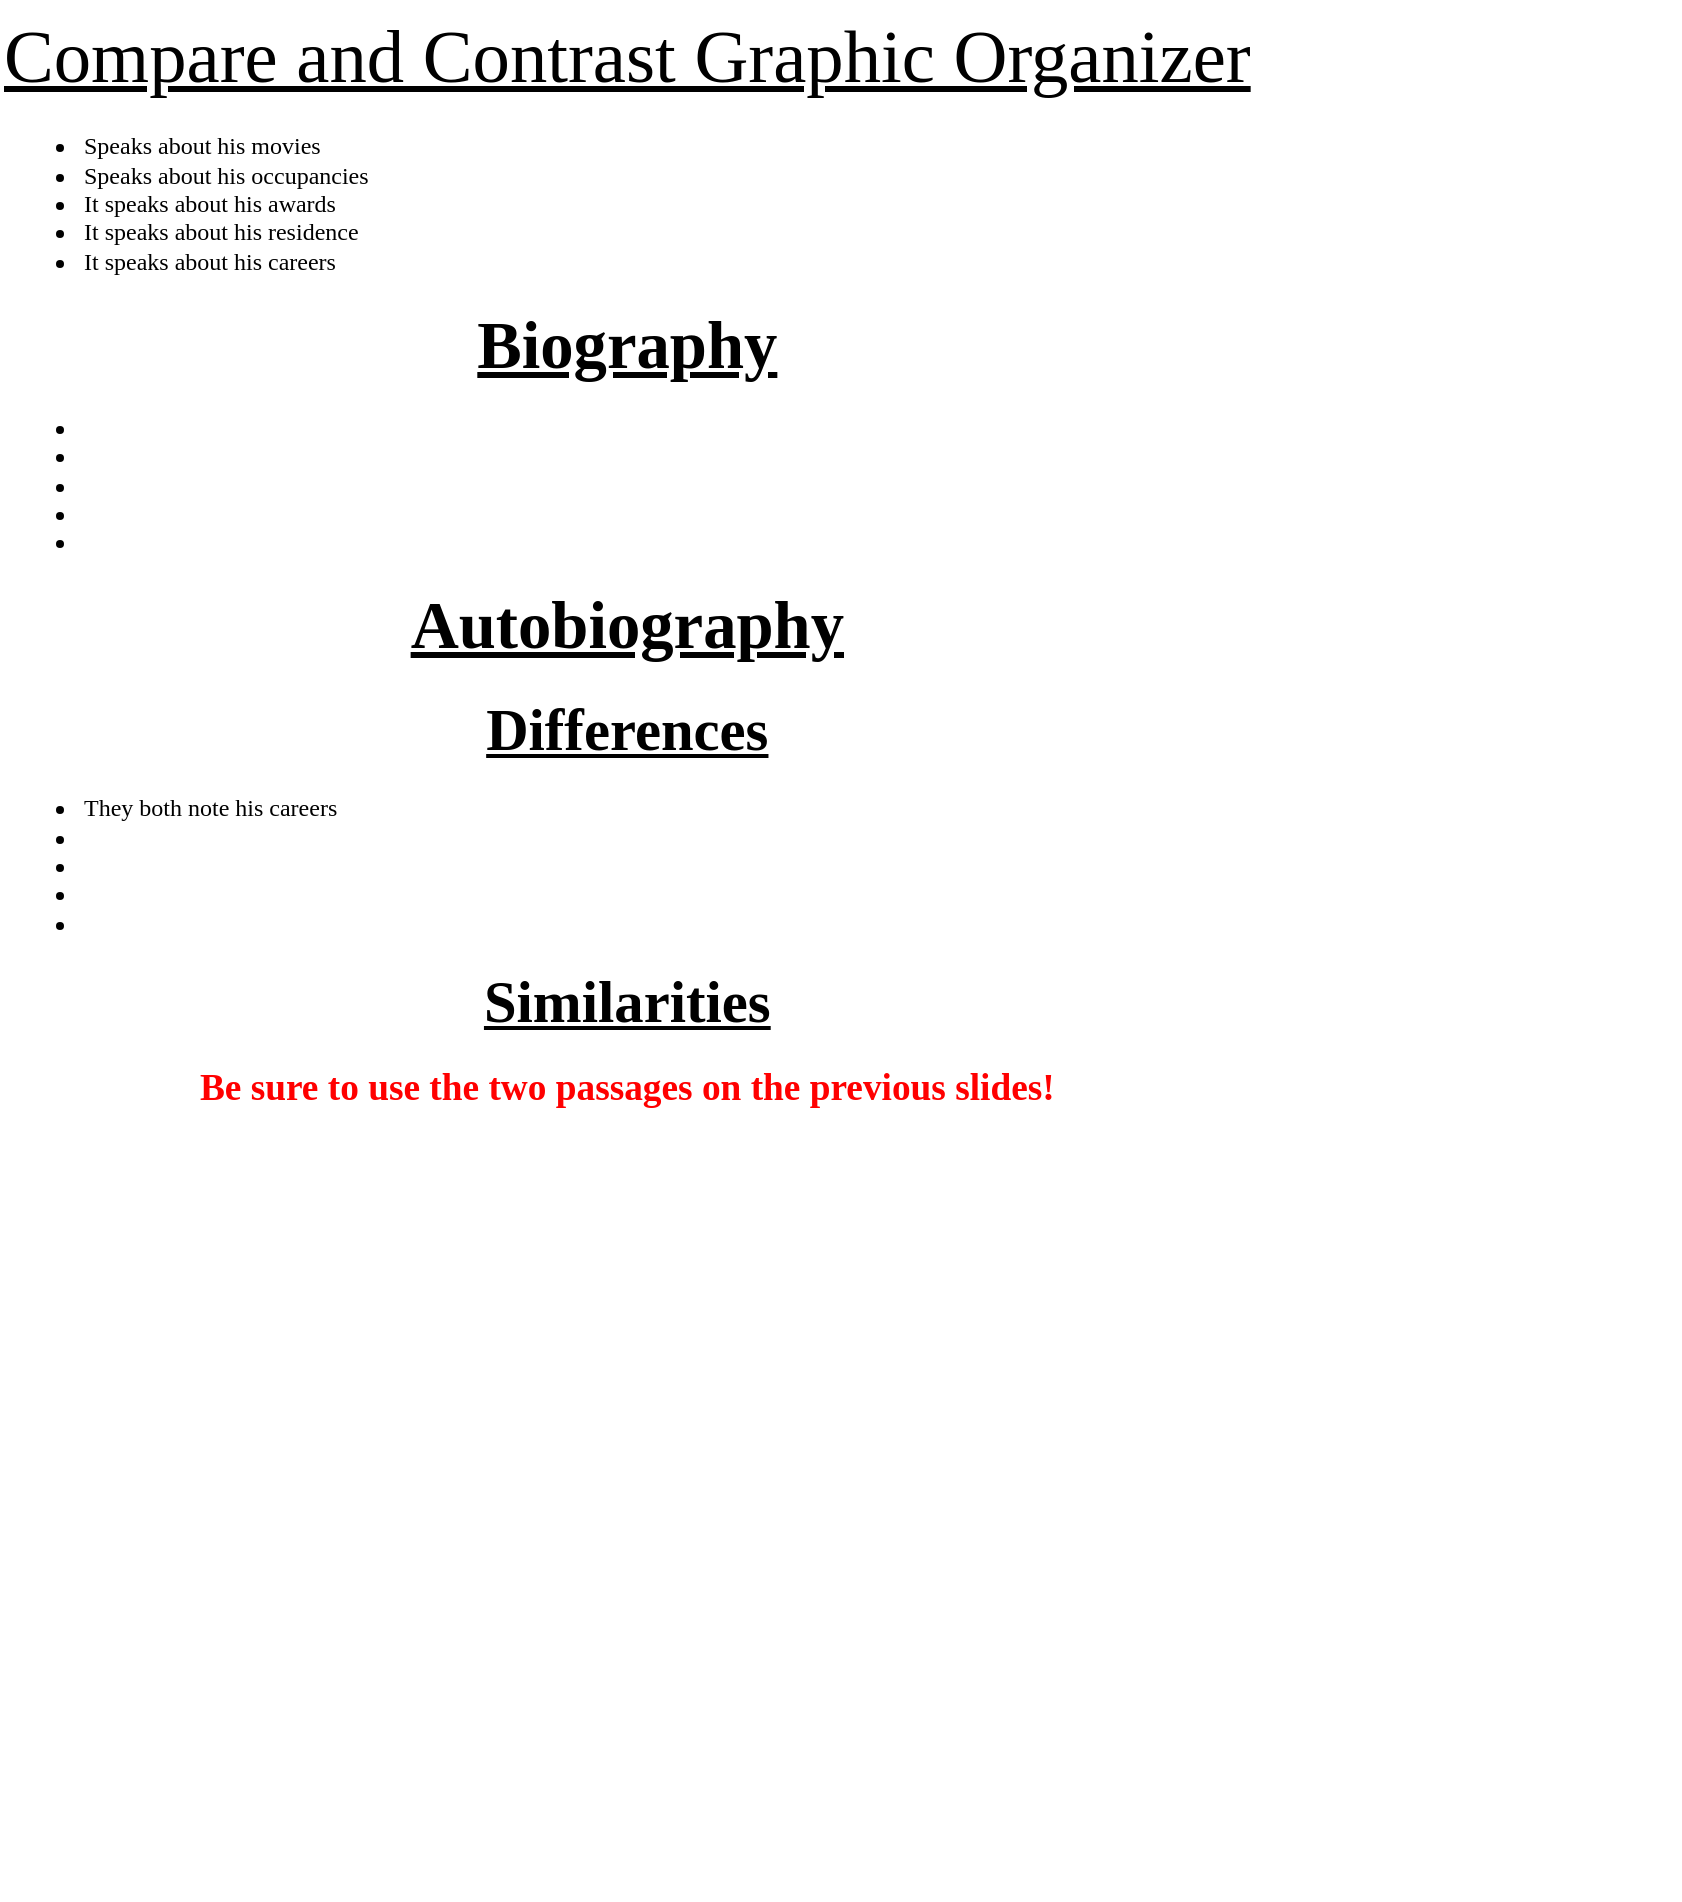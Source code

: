 <mxfile version="14.2.4" type="github" pages="2">
  <diagram id="zRnDG_uBswrq6gIvY59q" name="Page-1">
    <mxGraphModel dx="1696" dy="980" grid="1" gridSize="10" guides="1" tooltips="1" connect="1" arrows="1" fold="1" page="1" pageScale="1" pageWidth="850" pageHeight="1100" math="0" shadow="0">
      <root>
        <mxCell id="0" />
        <mxCell id="1" parent="0" />
        <mxCell id="iOCIaCzCbYOeJnKKMCfR-2" value="&lt;meta charset=&quot;utf-8&quot;&gt;&lt;b style=&quot;font-weight: normal&quot; id=&quot;docs-internal-guid-10f95f39-7fff-3522-5bfa-9f08ec64af75&quot;&gt;&lt;p dir=&quot;ltr&quot; style=&quot;line-height: 1.2 ; text-align: center ; margin-top: 0pt ; margin-bottom: 0pt&quot;&gt;&lt;span style=&quot;font-size: 28pt; font-family: &amp;quot;patrick hand&amp;quot;, cursive; color: rgb(0, 0, 0); background-color: transparent; font-weight: 400; font-style: normal; font-variant: normal; text-decoration: underline; vertical-align: baseline;&quot;&gt;Compare and Contrast Graphic Organizer&lt;/span&gt;&lt;/p&gt;&lt;br&gt;&lt;ul style=&quot;margin-top: 0 ; margin-bottom: 0&quot;&gt;&lt;li dir=&quot;ltr&quot; style=&quot;list-style-type: disc; font-size: 9pt; font-family: &amp;quot;patrick hand&amp;quot;, cursive; color: rgb(0, 0, 0); background-color: transparent; font-weight: 400; font-style: normal; font-variant: normal; text-decoration: none; vertical-align: baseline;&quot;&gt;&lt;p dir=&quot;ltr&quot; style=&quot;line-height: 1.2 ; margin-top: 0pt ; margin-bottom: 0pt&quot;&gt;&lt;span style=&quot;font-size: 9pt; font-family: &amp;quot;patrick hand&amp;quot;, cursive; color: rgb(0, 0, 0); background-color: transparent; font-weight: 400; font-style: normal; font-variant: normal; text-decoration: none; vertical-align: baseline;&quot;&gt;Speaks about his movies&lt;/span&gt;&lt;/p&gt;&lt;/li&gt;&lt;li dir=&quot;ltr&quot; style=&quot;list-style-type: disc; font-size: 9pt; font-family: &amp;quot;patrick hand&amp;quot;, cursive; color: rgb(0, 0, 0); background-color: transparent; font-weight: 400; font-style: normal; font-variant: normal; text-decoration: none; vertical-align: baseline;&quot;&gt;&lt;p dir=&quot;ltr&quot; style=&quot;line-height: 1.2 ; margin-top: 0pt ; margin-bottom: 0pt&quot;&gt;&lt;span style=&quot;font-size: 9pt; font-family: &amp;quot;patrick hand&amp;quot;, cursive; color: rgb(0, 0, 0); background-color: transparent; font-weight: 400; font-style: normal; font-variant: normal; text-decoration: none; vertical-align: baseline;&quot;&gt;Speaks about his occupancies&lt;/span&gt;&lt;/p&gt;&lt;/li&gt;&lt;li dir=&quot;ltr&quot; style=&quot;list-style-type: disc; font-size: 9pt; font-family: &amp;quot;patrick hand&amp;quot;, cursive; color: rgb(0, 0, 0); background-color: transparent; font-weight: 400; font-style: normal; font-variant: normal; text-decoration: none; vertical-align: baseline;&quot;&gt;&lt;p dir=&quot;ltr&quot; style=&quot;line-height: 1.2 ; margin-top: 0pt ; margin-bottom: 0pt&quot;&gt;&lt;span style=&quot;font-size: 9pt; font-family: &amp;quot;patrick hand&amp;quot;, cursive; color: rgb(0, 0, 0); background-color: transparent; font-weight: 400; font-style: normal; font-variant: normal; text-decoration: none; vertical-align: baseline;&quot;&gt;It speaks about his awards&lt;/span&gt;&lt;/p&gt;&lt;/li&gt;&lt;li dir=&quot;ltr&quot; style=&quot;list-style-type: disc; font-size: 9pt; font-family: &amp;quot;patrick hand&amp;quot;, cursive; color: rgb(0, 0, 0); background-color: transparent; font-weight: 400; font-style: normal; font-variant: normal; text-decoration: none; vertical-align: baseline;&quot;&gt;&lt;p dir=&quot;ltr&quot; style=&quot;line-height: 1.2 ; margin-top: 0pt ; margin-bottom: 0pt&quot;&gt;&lt;span style=&quot;font-size: 9pt; font-family: &amp;quot;patrick hand&amp;quot;, cursive; color: rgb(0, 0, 0); background-color: transparent; font-weight: 400; font-style: normal; font-variant: normal; text-decoration: none; vertical-align: baseline;&quot;&gt;It speaks about his residence&lt;/span&gt;&lt;/p&gt;&lt;/li&gt;&lt;li dir=&quot;ltr&quot; style=&quot;list-style-type: disc; font-size: 9pt; font-family: &amp;quot;patrick hand&amp;quot;, cursive; color: rgb(0, 0, 0); background-color: transparent; font-weight: 400; font-style: normal; font-variant: normal; text-decoration: none; vertical-align: baseline;&quot;&gt;&lt;p dir=&quot;ltr&quot; style=&quot;line-height: 1.2 ; margin-top: 0pt ; margin-bottom: 0pt&quot;&gt;&lt;span style=&quot;font-size: 9pt; font-family: &amp;quot;patrick hand&amp;quot;, cursive; color: rgb(0, 0, 0); background-color: transparent; font-weight: 400; font-style: normal; font-variant: normal; text-decoration: none; vertical-align: baseline;&quot;&gt;It speaks about his careers&lt;/span&gt;&lt;/p&gt;&lt;/li&gt;&lt;/ul&gt;&lt;br&gt;&lt;p dir=&quot;ltr&quot; style=&quot;line-height: 1.2 ; text-align: center ; margin-top: 0pt ; margin-bottom: 0pt&quot;&gt;&lt;span style=&quot;font-size: 25pt; font-family: &amp;quot;patrick hand&amp;quot;, cursive; color: rgb(0, 0, 0); background-color: transparent; font-weight: 700; font-style: normal; font-variant: normal; text-decoration: underline; vertical-align: baseline;&quot;&gt;Biography&lt;/span&gt;&lt;/p&gt;&lt;br&gt;&lt;ul style=&quot;margin-top: 0 ; margin-bottom: 0&quot;&gt;&lt;li dir=&quot;ltr&quot; style=&quot;list-style-type: disc; font-size: 9pt; font-family: &amp;quot;patrick hand&amp;quot;, cursive; color: rgb(0, 0, 0); background-color: transparent; font-weight: 400; font-style: normal; font-variant: normal; text-decoration: none; vertical-align: baseline;&quot;&gt;&lt;p dir=&quot;ltr&quot; style=&quot;line-height: 1.2 ; margin-top: 0pt ; margin-bottom: 0pt&quot;&gt;&lt;span style=&quot;font-size: 9pt; font-family: &amp;quot;patrick hand&amp;quot;, cursive; color: rgb(0, 0, 0); background-color: transparent; font-weight: 400; font-style: normal; font-variant: normal; text-decoration: none; vertical-align: baseline;&quot;&gt;&amp;nbsp;&lt;/span&gt;&lt;/p&gt;&lt;/li&gt;&lt;li dir=&quot;ltr&quot; style=&quot;list-style-type: disc; font-size: 9pt; font-family: &amp;quot;patrick hand&amp;quot;, cursive; color: rgb(0, 0, 0); background-color: transparent; font-weight: 400; font-style: normal; font-variant: normal; text-decoration: none; vertical-align: baseline;&quot;&gt;&lt;p dir=&quot;ltr&quot; style=&quot;line-height: 1.2 ; margin-top: 0pt ; margin-bottom: 0pt&quot;&gt;&lt;span style=&quot;font-size: 9pt; font-family: &amp;quot;patrick hand&amp;quot;, cursive; color: rgb(0, 0, 0); background-color: transparent; font-weight: 400; font-style: normal; font-variant: normal; text-decoration: none; vertical-align: baseline;&quot;&gt;&amp;nbsp;&lt;/span&gt;&lt;/p&gt;&lt;/li&gt;&lt;li dir=&quot;ltr&quot; style=&quot;list-style-type: disc; font-size: 9pt; font-family: &amp;quot;patrick hand&amp;quot;, cursive; color: rgb(0, 0, 0); background-color: transparent; font-weight: 400; font-style: normal; font-variant: normal; text-decoration: none; vertical-align: baseline;&quot;&gt;&lt;p dir=&quot;ltr&quot; style=&quot;line-height: 1.2 ; margin-top: 0pt ; margin-bottom: 0pt&quot;&gt;&lt;span style=&quot;font-size: 9pt; font-family: &amp;quot;patrick hand&amp;quot;, cursive; color: rgb(0, 0, 0); background-color: transparent; font-weight: 400; font-style: normal; font-variant: normal; text-decoration: none; vertical-align: baseline;&quot;&gt;&amp;nbsp;&lt;/span&gt;&lt;/p&gt;&lt;/li&gt;&lt;li dir=&quot;ltr&quot; style=&quot;list-style-type: disc; font-size: 9pt; font-family: &amp;quot;patrick hand&amp;quot;, cursive; color: rgb(0, 0, 0); background-color: transparent; font-weight: 400; font-style: normal; font-variant: normal; text-decoration: none; vertical-align: baseline;&quot;&gt;&lt;p dir=&quot;ltr&quot; style=&quot;line-height: 1.2 ; margin-top: 0pt ; margin-bottom: 0pt&quot;&gt;&lt;span style=&quot;font-size: 9pt; font-family: &amp;quot;patrick hand&amp;quot;, cursive; color: rgb(0, 0, 0); background-color: transparent; font-weight: 400; font-style: normal; font-variant: normal; text-decoration: none; vertical-align: baseline;&quot;&gt;&amp;nbsp;&lt;/span&gt;&lt;/p&gt;&lt;/li&gt;&lt;li dir=&quot;ltr&quot; style=&quot;list-style-type: disc; font-size: 9pt; font-family: &amp;quot;patrick hand&amp;quot;, cursive; color: rgb(0, 0, 0); background-color: transparent; font-weight: 400; font-style: normal; font-variant: normal; text-decoration: none; vertical-align: baseline;&quot;&gt;&lt;p dir=&quot;ltr&quot; style=&quot;line-height: 1.2 ; margin-top: 0pt ; margin-bottom: 0pt&quot;&gt;&lt;span style=&quot;font-size: 9pt; font-family: &amp;quot;patrick hand&amp;quot;, cursive; color: rgb(0, 0, 0); background-color: transparent; font-weight: 400; font-style: normal; font-variant: normal; text-decoration: none; vertical-align: baseline;&quot;&gt;&amp;nbsp;&amp;nbsp;&lt;/span&gt;&lt;/p&gt;&lt;/li&gt;&lt;/ul&gt;&lt;br&gt;&lt;p dir=&quot;ltr&quot; style=&quot;line-height: 1.2 ; text-align: center ; margin-top: 0pt ; margin-bottom: 0pt&quot;&gt;&lt;span style=&quot;font-size: 25pt; font-family: &amp;quot;patrick hand&amp;quot;, cursive; color: rgb(0, 0, 0); background-color: transparent; font-weight: 700; font-style: normal; font-variant: normal; text-decoration: underline; vertical-align: baseline;&quot;&gt;Autobiography&lt;/span&gt;&lt;/p&gt;&lt;br&gt;&lt;p dir=&quot;ltr&quot; style=&quot;line-height: 1.2 ; text-align: center ; margin-top: 0pt ; margin-bottom: 0pt&quot;&gt;&lt;span style=&quot;font-size: 22pt; font-family: &amp;quot;patrick hand&amp;quot;, cursive; color: rgb(0, 0, 0); background-color: transparent; font-weight: 700; font-style: normal; font-variant: normal; text-decoration: underline; vertical-align: baseline;&quot;&gt;Differences&lt;/span&gt;&lt;/p&gt;&lt;br&gt;&lt;ul style=&quot;margin-top: 0 ; margin-bottom: 0&quot;&gt;&lt;li dir=&quot;ltr&quot; style=&quot;list-style-type: disc; font-size: 9pt; font-family: &amp;quot;patrick hand&amp;quot;, cursive; color: rgb(0, 0, 0); background-color: transparent; font-weight: 400; font-style: normal; font-variant: normal; text-decoration: none; vertical-align: baseline;&quot;&gt;&lt;p dir=&quot;ltr&quot; style=&quot;line-height: 1.2 ; margin-top: 0pt ; margin-bottom: 0pt&quot;&gt;&lt;span style=&quot;font-size: 9pt; font-family: &amp;quot;patrick hand&amp;quot;, cursive; color: rgb(0, 0, 0); background-color: transparent; font-weight: 400; font-style: normal; font-variant: normal; text-decoration: none; vertical-align: baseline;&quot;&gt;They both note his careers&lt;/span&gt;&lt;/p&gt;&lt;/li&gt;&lt;li dir=&quot;ltr&quot; style=&quot;list-style-type: disc; font-size: 9pt; font-family: &amp;quot;patrick hand&amp;quot;, cursive; color: rgb(0, 0, 0); background-color: transparent; font-weight: 400; font-style: normal; font-variant: normal; text-decoration: none; vertical-align: baseline;&quot;&gt;&lt;p dir=&quot;ltr&quot; style=&quot;line-height: 1.2 ; margin-top: 0pt ; margin-bottom: 0pt&quot;&gt;&lt;span style=&quot;font-size: 9pt; font-family: &amp;quot;patrick hand&amp;quot;, cursive; color: rgb(0, 0, 0); background-color: transparent; font-weight: 400; font-style: normal; font-variant: normal; text-decoration: none; vertical-align: baseline;&quot;&gt;&amp;nbsp;&lt;/span&gt;&lt;/p&gt;&lt;/li&gt;&lt;li dir=&quot;ltr&quot; style=&quot;list-style-type: disc; font-size: 9pt; font-family: &amp;quot;patrick hand&amp;quot;, cursive; color: rgb(0, 0, 0); background-color: transparent; font-weight: 400; font-style: normal; font-variant: normal; text-decoration: none; vertical-align: baseline;&quot;&gt;&lt;p dir=&quot;ltr&quot; style=&quot;line-height: 1.2 ; margin-top: 0pt ; margin-bottom: 0pt&quot;&gt;&lt;span style=&quot;font-size: 9pt; font-family: &amp;quot;patrick hand&amp;quot;, cursive; color: rgb(0, 0, 0); background-color: transparent; font-weight: 400; font-style: normal; font-variant: normal; text-decoration: none; vertical-align: baseline;&quot;&gt;&amp;nbsp;&lt;/span&gt;&lt;/p&gt;&lt;/li&gt;&lt;li dir=&quot;ltr&quot; style=&quot;list-style-type: disc; font-size: 9pt; font-family: &amp;quot;patrick hand&amp;quot;, cursive; color: rgb(0, 0, 0); background-color: transparent; font-weight: 400; font-style: normal; font-variant: normal; text-decoration: none; vertical-align: baseline;&quot;&gt;&lt;p dir=&quot;ltr&quot; style=&quot;line-height: 1.2 ; margin-top: 0pt ; margin-bottom: 0pt&quot;&gt;&lt;span style=&quot;font-size: 9pt; font-family: &amp;quot;patrick hand&amp;quot;, cursive; color: rgb(0, 0, 0); background-color: transparent; font-weight: 400; font-style: normal; font-variant: normal; text-decoration: none; vertical-align: baseline;&quot;&gt;&amp;nbsp;&lt;/span&gt;&lt;/p&gt;&lt;/li&gt;&lt;li dir=&quot;ltr&quot; style=&quot;list-style-type: disc; font-size: 9pt; font-family: &amp;quot;patrick hand&amp;quot;, cursive; color: rgb(0, 0, 0); background-color: transparent; font-weight: 400; font-style: normal; font-variant: normal; text-decoration: none; vertical-align: baseline;&quot;&gt;&lt;p dir=&quot;ltr&quot; style=&quot;line-height: 1.2 ; margin-top: 0pt ; margin-bottom: 0pt&quot;&gt;&lt;span style=&quot;font-size: 9pt; font-family: &amp;quot;patrick hand&amp;quot;, cursive; color: rgb(0, 0, 0); background-color: transparent; font-weight: 400; font-style: normal; font-variant: normal; text-decoration: none; vertical-align: baseline;&quot;&gt;&amp;nbsp;&lt;/span&gt;&lt;/p&gt;&lt;/li&gt;&lt;/ul&gt;&lt;br&gt;&lt;p dir=&quot;ltr&quot; style=&quot;line-height: 1.2 ; text-align: center ; margin-top: 0pt ; margin-bottom: 0pt&quot;&gt;&lt;span style=&quot;font-size: 22pt; font-family: &amp;quot;patrick hand&amp;quot;, cursive; color: rgb(0, 0, 0); background-color: transparent; font-weight: 700; font-style: normal; font-variant: normal; text-decoration: underline; vertical-align: baseline;&quot;&gt;Similarities&lt;/span&gt;&lt;/p&gt;&lt;br&gt;&lt;p dir=&quot;ltr&quot; style=&quot;line-height: 1.2 ; text-align: center ; margin-top: 0pt ; margin-bottom: 0pt&quot;&gt;&lt;span style=&quot;font-size: 14pt; font-family: &amp;quot;patrick hand&amp;quot;, cursive; color: rgb(255, 0, 0); background-color: transparent; font-weight: 700; font-style: normal; font-variant: normal; text-decoration: none; vertical-align: baseline;&quot;&gt;Be sure to use the two passages on the previous slides!&lt;/span&gt;&lt;/p&gt;&lt;/b&gt;&lt;br class=&quot;Apple-interchange-newline&quot;&gt;" style="text;whiteSpace=wrap;html=1;" vertex="1" parent="1">
          <mxGeometry x="10" width="840" height="950" as="geometry" />
        </mxCell>
      </root>
    </mxGraphModel>
  </diagram>
  <diagram id="3z2bDyLMwUqsDLTR__kZ" name="Page-2">
    <mxGraphModel dx="1696" dy="980" grid="1" gridSize="10" guides="1" tooltips="1" connect="1" arrows="1" fold="1" page="1" pageScale="1" pageWidth="20000" pageHeight="20000" math="0" shadow="0">
      <root>
        <mxCell id="mLVuQmm4CAKjtaO5a-mE-0" />
        <mxCell id="mLVuQmm4CAKjtaO5a-mE-1" parent="mLVuQmm4CAKjtaO5a-mE-0" />
        <mxCell id="mLVuQmm4CAKjtaO5a-mE-2" value="" style="shape=table;html=1;whiteSpace=wrap;startSize=0;container=1;collapsible=0;childLayout=tableLayout;" vertex="1" parent="mLVuQmm4CAKjtaO5a-mE-1">
          <mxGeometry x="2040" y="500" width="1200" height="800" as="geometry" />
        </mxCell>
        <mxCell id="mLVuQmm4CAKjtaO5a-mE-3" value="" style="shape=partialRectangle;html=1;whiteSpace=wrap;collapsible=0;dropTarget=0;pointerEvents=0;fillColor=none;top=0;left=0;bottom=0;right=0;points=[[0,0.5],[1,0.5]];portConstraint=eastwest;" vertex="1" parent="mLVuQmm4CAKjtaO5a-mE-2">
          <mxGeometry width="1200" height="40" as="geometry" />
        </mxCell>
        <mxCell id="mLVuQmm4CAKjtaO5a-mE-4" value="" style="shape=partialRectangle;html=1;whiteSpace=wrap;connectable=0;overflow=hidden;fillColor=none;top=0;left=0;bottom=0;right=0;" vertex="1" parent="mLVuQmm4CAKjtaO5a-mE-3">
          <mxGeometry width="60" height="40" as="geometry" />
        </mxCell>
        <mxCell id="mLVuQmm4CAKjtaO5a-mE-5" value="" style="shape=partialRectangle;html=1;whiteSpace=wrap;connectable=0;overflow=hidden;fillColor=none;top=0;left=0;bottom=0;right=0;" vertex="1" parent="mLVuQmm4CAKjtaO5a-mE-3">
          <mxGeometry x="60" width="60" height="40" as="geometry" />
        </mxCell>
        <mxCell id="mLVuQmm4CAKjtaO5a-mE-6" value="" style="shape=partialRectangle;html=1;whiteSpace=wrap;connectable=0;overflow=hidden;fillColor=none;top=0;left=0;bottom=0;right=0;" vertex="1" parent="mLVuQmm4CAKjtaO5a-mE-3">
          <mxGeometry x="120" width="60" height="40" as="geometry" />
        </mxCell>
        <mxCell id="mLVuQmm4CAKjtaO5a-mE-7" value="" style="shape=partialRectangle;html=1;whiteSpace=wrap;connectable=0;overflow=hidden;fillColor=none;top=0;left=0;bottom=0;right=0;" vertex="1" parent="mLVuQmm4CAKjtaO5a-mE-3">
          <mxGeometry x="180" width="60" height="40" as="geometry" />
        </mxCell>
        <mxCell id="mLVuQmm4CAKjtaO5a-mE-8" value="" style="shape=partialRectangle;html=1;whiteSpace=wrap;connectable=0;overflow=hidden;fillColor=none;top=0;left=0;bottom=0;right=0;" vertex="1" parent="mLVuQmm4CAKjtaO5a-mE-3">
          <mxGeometry x="240" width="60" height="40" as="geometry" />
        </mxCell>
        <mxCell id="mLVuQmm4CAKjtaO5a-mE-9" value="" style="shape=partialRectangle;html=1;whiteSpace=wrap;connectable=0;overflow=hidden;fillColor=none;top=0;left=0;bottom=0;right=0;" vertex="1" parent="mLVuQmm4CAKjtaO5a-mE-3">
          <mxGeometry x="300" width="60" height="40" as="geometry" />
        </mxCell>
        <mxCell id="mLVuQmm4CAKjtaO5a-mE-10" value="" style="shape=partialRectangle;html=1;whiteSpace=wrap;connectable=0;overflow=hidden;fillColor=none;top=0;left=0;bottom=0;right=0;" vertex="1" parent="mLVuQmm4CAKjtaO5a-mE-3">
          <mxGeometry x="360" width="60" height="40" as="geometry" />
        </mxCell>
        <mxCell id="mLVuQmm4CAKjtaO5a-mE-11" value="" style="shape=partialRectangle;html=1;whiteSpace=wrap;connectable=0;overflow=hidden;fillColor=none;top=0;left=0;bottom=0;right=0;" vertex="1" parent="mLVuQmm4CAKjtaO5a-mE-3">
          <mxGeometry x="420" width="60" height="40" as="geometry" />
        </mxCell>
        <mxCell id="mLVuQmm4CAKjtaO5a-mE-12" value="" style="shape=partialRectangle;html=1;whiteSpace=wrap;connectable=0;overflow=hidden;fillColor=none;top=0;left=0;bottom=0;right=0;" vertex="1" parent="mLVuQmm4CAKjtaO5a-mE-3">
          <mxGeometry x="480" width="60" height="40" as="geometry" />
        </mxCell>
        <mxCell id="mLVuQmm4CAKjtaO5a-mE-13" value="" style="shape=partialRectangle;html=1;whiteSpace=wrap;connectable=0;overflow=hidden;fillColor=none;top=0;left=0;bottom=0;right=0;" vertex="1" parent="mLVuQmm4CAKjtaO5a-mE-3">
          <mxGeometry x="540" width="60" height="40" as="geometry" />
        </mxCell>
        <mxCell id="mLVuQmm4CAKjtaO5a-mE-14" value="" style="shape=partialRectangle;html=1;whiteSpace=wrap;connectable=0;overflow=hidden;fillColor=none;top=0;left=0;bottom=0;right=0;" vertex="1" parent="mLVuQmm4CAKjtaO5a-mE-3">
          <mxGeometry x="600" width="60" height="40" as="geometry" />
        </mxCell>
        <mxCell id="mLVuQmm4CAKjtaO5a-mE-15" value="" style="shape=partialRectangle;html=1;whiteSpace=wrap;connectable=0;overflow=hidden;fillColor=none;top=0;left=0;bottom=0;right=0;" vertex="1" parent="mLVuQmm4CAKjtaO5a-mE-3">
          <mxGeometry x="660" width="60" height="40" as="geometry" />
        </mxCell>
        <mxCell id="mLVuQmm4CAKjtaO5a-mE-16" value="" style="shape=partialRectangle;html=1;whiteSpace=wrap;connectable=0;overflow=hidden;fillColor=none;top=0;left=0;bottom=0;right=0;" vertex="1" parent="mLVuQmm4CAKjtaO5a-mE-3">
          <mxGeometry x="720" width="60" height="40" as="geometry" />
        </mxCell>
        <mxCell id="mLVuQmm4CAKjtaO5a-mE-17" value="" style="shape=partialRectangle;html=1;whiteSpace=wrap;connectable=0;overflow=hidden;fillColor=none;top=0;left=0;bottom=0;right=0;" vertex="1" parent="mLVuQmm4CAKjtaO5a-mE-3">
          <mxGeometry x="780" width="60" height="40" as="geometry" />
        </mxCell>
        <mxCell id="mLVuQmm4CAKjtaO5a-mE-18" value="" style="shape=partialRectangle;html=1;whiteSpace=wrap;connectable=0;overflow=hidden;fillColor=none;top=0;left=0;bottom=0;right=0;" vertex="1" parent="mLVuQmm4CAKjtaO5a-mE-3">
          <mxGeometry x="840" width="60" height="40" as="geometry" />
        </mxCell>
        <mxCell id="mLVuQmm4CAKjtaO5a-mE-19" value="" style="shape=partialRectangle;html=1;whiteSpace=wrap;connectable=0;overflow=hidden;fillColor=none;top=0;left=0;bottom=0;right=0;" vertex="1" parent="mLVuQmm4CAKjtaO5a-mE-3">
          <mxGeometry x="900" width="60" height="40" as="geometry" />
        </mxCell>
        <mxCell id="mLVuQmm4CAKjtaO5a-mE-20" value="" style="shape=partialRectangle;html=1;whiteSpace=wrap;connectable=0;overflow=hidden;fillColor=none;top=0;left=0;bottom=0;right=0;" vertex="1" parent="mLVuQmm4CAKjtaO5a-mE-3">
          <mxGeometry x="960" width="60" height="40" as="geometry" />
        </mxCell>
        <mxCell id="mLVuQmm4CAKjtaO5a-mE-21" value="" style="shape=partialRectangle;html=1;whiteSpace=wrap;connectable=0;overflow=hidden;fillColor=none;top=0;left=0;bottom=0;right=0;" vertex="1" parent="mLVuQmm4CAKjtaO5a-mE-3">
          <mxGeometry x="1020" width="60" height="40" as="geometry" />
        </mxCell>
        <mxCell id="mLVuQmm4CAKjtaO5a-mE-22" value="" style="shape=partialRectangle;html=1;whiteSpace=wrap;connectable=0;overflow=hidden;fillColor=none;top=0;left=0;bottom=0;right=0;" vertex="1" parent="mLVuQmm4CAKjtaO5a-mE-3">
          <mxGeometry x="1080" width="60" height="40" as="geometry" />
        </mxCell>
        <mxCell id="mLVuQmm4CAKjtaO5a-mE-23" value="" style="shape=partialRectangle;html=1;whiteSpace=wrap;connectable=0;overflow=hidden;fillColor=none;top=0;left=0;bottom=0;right=0;" vertex="1" parent="mLVuQmm4CAKjtaO5a-mE-3">
          <mxGeometry x="1140" width="60" height="40" as="geometry" />
        </mxCell>
        <mxCell id="mLVuQmm4CAKjtaO5a-mE-24" value="" style="shape=partialRectangle;html=1;whiteSpace=wrap;collapsible=0;dropTarget=0;pointerEvents=0;fillColor=none;top=0;left=0;bottom=0;right=0;points=[[0,0.5],[1,0.5]];portConstraint=eastwest;" vertex="1" parent="mLVuQmm4CAKjtaO5a-mE-2">
          <mxGeometry y="40" width="1200" height="40" as="geometry" />
        </mxCell>
        <mxCell id="mLVuQmm4CAKjtaO5a-mE-25" value="" style="shape=partialRectangle;html=1;whiteSpace=wrap;connectable=0;overflow=hidden;fillColor=none;top=0;left=0;bottom=0;right=0;" vertex="1" parent="mLVuQmm4CAKjtaO5a-mE-24">
          <mxGeometry width="60" height="40" as="geometry" />
        </mxCell>
        <mxCell id="mLVuQmm4CAKjtaO5a-mE-26" value="" style="shape=partialRectangle;html=1;whiteSpace=wrap;connectable=0;overflow=hidden;fillColor=none;top=0;left=0;bottom=0;right=0;" vertex="1" parent="mLVuQmm4CAKjtaO5a-mE-24">
          <mxGeometry x="60" width="60" height="40" as="geometry" />
        </mxCell>
        <mxCell id="mLVuQmm4CAKjtaO5a-mE-27" value="" style="shape=partialRectangle;html=1;whiteSpace=wrap;connectable=0;overflow=hidden;fillColor=none;top=0;left=0;bottom=0;right=0;" vertex="1" parent="mLVuQmm4CAKjtaO5a-mE-24">
          <mxGeometry x="120" width="60" height="40" as="geometry" />
        </mxCell>
        <mxCell id="mLVuQmm4CAKjtaO5a-mE-28" value="" style="shape=partialRectangle;html=1;whiteSpace=wrap;connectable=0;overflow=hidden;fillColor=none;top=0;left=0;bottom=0;right=0;" vertex="1" parent="mLVuQmm4CAKjtaO5a-mE-24">
          <mxGeometry x="180" width="60" height="40" as="geometry" />
        </mxCell>
        <mxCell id="mLVuQmm4CAKjtaO5a-mE-29" value="" style="shape=partialRectangle;html=1;whiteSpace=wrap;connectable=0;overflow=hidden;fillColor=none;top=0;left=0;bottom=0;right=0;" vertex="1" parent="mLVuQmm4CAKjtaO5a-mE-24">
          <mxGeometry x="240" width="60" height="40" as="geometry" />
        </mxCell>
        <mxCell id="mLVuQmm4CAKjtaO5a-mE-30" value="" style="shape=partialRectangle;html=1;whiteSpace=wrap;connectable=0;overflow=hidden;fillColor=none;top=0;left=0;bottom=0;right=0;" vertex="1" parent="mLVuQmm4CAKjtaO5a-mE-24">
          <mxGeometry x="300" width="60" height="40" as="geometry" />
        </mxCell>
        <mxCell id="mLVuQmm4CAKjtaO5a-mE-31" value="" style="shape=partialRectangle;html=1;whiteSpace=wrap;connectable=0;overflow=hidden;fillColor=none;top=0;left=0;bottom=0;right=0;" vertex="1" parent="mLVuQmm4CAKjtaO5a-mE-24">
          <mxGeometry x="360" width="60" height="40" as="geometry" />
        </mxCell>
        <mxCell id="mLVuQmm4CAKjtaO5a-mE-32" value="" style="shape=partialRectangle;html=1;whiteSpace=wrap;connectable=0;overflow=hidden;fillColor=none;top=0;left=0;bottom=0;right=0;" vertex="1" parent="mLVuQmm4CAKjtaO5a-mE-24">
          <mxGeometry x="420" width="60" height="40" as="geometry" />
        </mxCell>
        <mxCell id="mLVuQmm4CAKjtaO5a-mE-33" value="" style="shape=partialRectangle;html=1;whiteSpace=wrap;connectable=0;overflow=hidden;fillColor=none;top=0;left=0;bottom=0;right=0;" vertex="1" parent="mLVuQmm4CAKjtaO5a-mE-24">
          <mxGeometry x="480" width="60" height="40" as="geometry" />
        </mxCell>
        <mxCell id="mLVuQmm4CAKjtaO5a-mE-34" value="" style="shape=partialRectangle;html=1;whiteSpace=wrap;connectable=0;overflow=hidden;fillColor=none;top=0;left=0;bottom=0;right=0;" vertex="1" parent="mLVuQmm4CAKjtaO5a-mE-24">
          <mxGeometry x="540" width="60" height="40" as="geometry" />
        </mxCell>
        <mxCell id="mLVuQmm4CAKjtaO5a-mE-35" value="" style="shape=partialRectangle;html=1;whiteSpace=wrap;connectable=0;overflow=hidden;fillColor=none;top=0;left=0;bottom=0;right=0;" vertex="1" parent="mLVuQmm4CAKjtaO5a-mE-24">
          <mxGeometry x="600" width="60" height="40" as="geometry" />
        </mxCell>
        <mxCell id="mLVuQmm4CAKjtaO5a-mE-36" value="" style="shape=partialRectangle;html=1;whiteSpace=wrap;connectable=0;overflow=hidden;fillColor=none;top=0;left=0;bottom=0;right=0;" vertex="1" parent="mLVuQmm4CAKjtaO5a-mE-24">
          <mxGeometry x="660" width="60" height="40" as="geometry" />
        </mxCell>
        <mxCell id="mLVuQmm4CAKjtaO5a-mE-37" value="" style="shape=partialRectangle;html=1;whiteSpace=wrap;connectable=0;overflow=hidden;fillColor=none;top=0;left=0;bottom=0;right=0;" vertex="1" parent="mLVuQmm4CAKjtaO5a-mE-24">
          <mxGeometry x="720" width="60" height="40" as="geometry" />
        </mxCell>
        <mxCell id="mLVuQmm4CAKjtaO5a-mE-38" value="" style="shape=partialRectangle;html=1;whiteSpace=wrap;connectable=0;overflow=hidden;fillColor=none;top=0;left=0;bottom=0;right=0;" vertex="1" parent="mLVuQmm4CAKjtaO5a-mE-24">
          <mxGeometry x="780" width="60" height="40" as="geometry" />
        </mxCell>
        <mxCell id="mLVuQmm4CAKjtaO5a-mE-39" value="" style="shape=partialRectangle;html=1;whiteSpace=wrap;connectable=0;overflow=hidden;fillColor=none;top=0;left=0;bottom=0;right=0;" vertex="1" parent="mLVuQmm4CAKjtaO5a-mE-24">
          <mxGeometry x="840" width="60" height="40" as="geometry" />
        </mxCell>
        <mxCell id="mLVuQmm4CAKjtaO5a-mE-40" value="" style="shape=partialRectangle;html=1;whiteSpace=wrap;connectable=0;overflow=hidden;fillColor=none;top=0;left=0;bottom=0;right=0;" vertex="1" parent="mLVuQmm4CAKjtaO5a-mE-24">
          <mxGeometry x="900" width="60" height="40" as="geometry" />
        </mxCell>
        <mxCell id="mLVuQmm4CAKjtaO5a-mE-41" value="" style="shape=partialRectangle;html=1;whiteSpace=wrap;connectable=0;overflow=hidden;fillColor=none;top=0;left=0;bottom=0;right=0;" vertex="1" parent="mLVuQmm4CAKjtaO5a-mE-24">
          <mxGeometry x="960" width="60" height="40" as="geometry" />
        </mxCell>
        <mxCell id="mLVuQmm4CAKjtaO5a-mE-42" value="" style="shape=partialRectangle;html=1;whiteSpace=wrap;connectable=0;overflow=hidden;fillColor=none;top=0;left=0;bottom=0;right=0;" vertex="1" parent="mLVuQmm4CAKjtaO5a-mE-24">
          <mxGeometry x="1020" width="60" height="40" as="geometry" />
        </mxCell>
        <mxCell id="mLVuQmm4CAKjtaO5a-mE-43" value="" style="shape=partialRectangle;html=1;whiteSpace=wrap;connectable=0;overflow=hidden;fillColor=none;top=0;left=0;bottom=0;right=0;" vertex="1" parent="mLVuQmm4CAKjtaO5a-mE-24">
          <mxGeometry x="1080" width="60" height="40" as="geometry" />
        </mxCell>
        <mxCell id="mLVuQmm4CAKjtaO5a-mE-44" value="" style="shape=partialRectangle;html=1;whiteSpace=wrap;connectable=0;overflow=hidden;fillColor=none;top=0;left=0;bottom=0;right=0;" vertex="1" parent="mLVuQmm4CAKjtaO5a-mE-24">
          <mxGeometry x="1140" width="60" height="40" as="geometry" />
        </mxCell>
        <mxCell id="mLVuQmm4CAKjtaO5a-mE-45" value="" style="shape=partialRectangle;html=1;whiteSpace=wrap;collapsible=0;dropTarget=0;pointerEvents=0;fillColor=none;top=0;left=0;bottom=0;right=0;points=[[0,0.5],[1,0.5]];portConstraint=eastwest;" vertex="1" parent="mLVuQmm4CAKjtaO5a-mE-2">
          <mxGeometry y="80" width="1200" height="40" as="geometry" />
        </mxCell>
        <mxCell id="mLVuQmm4CAKjtaO5a-mE-46" value="" style="shape=partialRectangle;html=1;whiteSpace=wrap;connectable=0;overflow=hidden;fillColor=none;top=0;left=0;bottom=0;right=0;" vertex="1" parent="mLVuQmm4CAKjtaO5a-mE-45">
          <mxGeometry width="60" height="40" as="geometry" />
        </mxCell>
        <mxCell id="mLVuQmm4CAKjtaO5a-mE-47" value="" style="shape=partialRectangle;html=1;whiteSpace=wrap;connectable=0;overflow=hidden;fillColor=none;top=0;left=0;bottom=0;right=0;" vertex="1" parent="mLVuQmm4CAKjtaO5a-mE-45">
          <mxGeometry x="60" width="60" height="40" as="geometry" />
        </mxCell>
        <mxCell id="mLVuQmm4CAKjtaO5a-mE-48" value="" style="shape=partialRectangle;html=1;whiteSpace=wrap;connectable=0;overflow=hidden;fillColor=none;top=0;left=0;bottom=0;right=0;" vertex="1" parent="mLVuQmm4CAKjtaO5a-mE-45">
          <mxGeometry x="120" width="60" height="40" as="geometry" />
        </mxCell>
        <mxCell id="mLVuQmm4CAKjtaO5a-mE-49" value="" style="shape=partialRectangle;html=1;whiteSpace=wrap;connectable=0;overflow=hidden;fillColor=none;top=0;left=0;bottom=0;right=0;" vertex="1" parent="mLVuQmm4CAKjtaO5a-mE-45">
          <mxGeometry x="180" width="60" height="40" as="geometry" />
        </mxCell>
        <mxCell id="mLVuQmm4CAKjtaO5a-mE-50" value="" style="shape=partialRectangle;html=1;whiteSpace=wrap;connectable=0;overflow=hidden;fillColor=none;top=0;left=0;bottom=0;right=0;" vertex="1" parent="mLVuQmm4CAKjtaO5a-mE-45">
          <mxGeometry x="240" width="60" height="40" as="geometry" />
        </mxCell>
        <mxCell id="mLVuQmm4CAKjtaO5a-mE-51" value="" style="shape=partialRectangle;html=1;whiteSpace=wrap;connectable=0;overflow=hidden;fillColor=none;top=0;left=0;bottom=0;right=0;" vertex="1" parent="mLVuQmm4CAKjtaO5a-mE-45">
          <mxGeometry x="300" width="60" height="40" as="geometry" />
        </mxCell>
        <mxCell id="mLVuQmm4CAKjtaO5a-mE-52" value="" style="shape=partialRectangle;html=1;whiteSpace=wrap;connectable=0;overflow=hidden;fillColor=none;top=0;left=0;bottom=0;right=0;" vertex="1" parent="mLVuQmm4CAKjtaO5a-mE-45">
          <mxGeometry x="360" width="60" height="40" as="geometry" />
        </mxCell>
        <mxCell id="mLVuQmm4CAKjtaO5a-mE-53" value="" style="shape=partialRectangle;html=1;whiteSpace=wrap;connectable=0;overflow=hidden;fillColor=none;top=0;left=0;bottom=0;right=0;" vertex="1" parent="mLVuQmm4CAKjtaO5a-mE-45">
          <mxGeometry x="420" width="60" height="40" as="geometry" />
        </mxCell>
        <mxCell id="mLVuQmm4CAKjtaO5a-mE-54" value="" style="shape=partialRectangle;html=1;whiteSpace=wrap;connectable=0;overflow=hidden;fillColor=none;top=0;left=0;bottom=0;right=0;" vertex="1" parent="mLVuQmm4CAKjtaO5a-mE-45">
          <mxGeometry x="480" width="60" height="40" as="geometry" />
        </mxCell>
        <mxCell id="mLVuQmm4CAKjtaO5a-mE-55" value="" style="shape=partialRectangle;html=1;whiteSpace=wrap;connectable=0;overflow=hidden;fillColor=none;top=0;left=0;bottom=0;right=0;" vertex="1" parent="mLVuQmm4CAKjtaO5a-mE-45">
          <mxGeometry x="540" width="60" height="40" as="geometry" />
        </mxCell>
        <mxCell id="mLVuQmm4CAKjtaO5a-mE-56" value="" style="shape=partialRectangle;html=1;whiteSpace=wrap;connectable=0;overflow=hidden;fillColor=none;top=0;left=0;bottom=0;right=0;" vertex="1" parent="mLVuQmm4CAKjtaO5a-mE-45">
          <mxGeometry x="600" width="60" height="40" as="geometry" />
        </mxCell>
        <mxCell id="mLVuQmm4CAKjtaO5a-mE-57" value="" style="shape=partialRectangle;html=1;whiteSpace=wrap;connectable=0;overflow=hidden;fillColor=none;top=0;left=0;bottom=0;right=0;" vertex="1" parent="mLVuQmm4CAKjtaO5a-mE-45">
          <mxGeometry x="660" width="60" height="40" as="geometry" />
        </mxCell>
        <mxCell id="mLVuQmm4CAKjtaO5a-mE-58" value="" style="shape=partialRectangle;html=1;whiteSpace=wrap;connectable=0;overflow=hidden;fillColor=none;top=0;left=0;bottom=0;right=0;" vertex="1" parent="mLVuQmm4CAKjtaO5a-mE-45">
          <mxGeometry x="720" width="60" height="40" as="geometry" />
        </mxCell>
        <mxCell id="mLVuQmm4CAKjtaO5a-mE-59" value="" style="shape=partialRectangle;html=1;whiteSpace=wrap;connectable=0;overflow=hidden;fillColor=none;top=0;left=0;bottom=0;right=0;" vertex="1" parent="mLVuQmm4CAKjtaO5a-mE-45">
          <mxGeometry x="780" width="60" height="40" as="geometry" />
        </mxCell>
        <mxCell id="mLVuQmm4CAKjtaO5a-mE-60" value="" style="shape=partialRectangle;html=1;whiteSpace=wrap;connectable=0;overflow=hidden;fillColor=none;top=0;left=0;bottom=0;right=0;" vertex="1" parent="mLVuQmm4CAKjtaO5a-mE-45">
          <mxGeometry x="840" width="60" height="40" as="geometry" />
        </mxCell>
        <mxCell id="mLVuQmm4CAKjtaO5a-mE-61" value="" style="shape=partialRectangle;html=1;whiteSpace=wrap;connectable=0;overflow=hidden;fillColor=none;top=0;left=0;bottom=0;right=0;" vertex="1" parent="mLVuQmm4CAKjtaO5a-mE-45">
          <mxGeometry x="900" width="60" height="40" as="geometry" />
        </mxCell>
        <mxCell id="mLVuQmm4CAKjtaO5a-mE-62" value="" style="shape=partialRectangle;html=1;whiteSpace=wrap;connectable=0;overflow=hidden;fillColor=none;top=0;left=0;bottom=0;right=0;" vertex="1" parent="mLVuQmm4CAKjtaO5a-mE-45">
          <mxGeometry x="960" width="60" height="40" as="geometry" />
        </mxCell>
        <mxCell id="mLVuQmm4CAKjtaO5a-mE-63" value="" style="shape=partialRectangle;html=1;whiteSpace=wrap;connectable=0;overflow=hidden;fillColor=none;top=0;left=0;bottom=0;right=0;" vertex="1" parent="mLVuQmm4CAKjtaO5a-mE-45">
          <mxGeometry x="1020" width="60" height="40" as="geometry" />
        </mxCell>
        <mxCell id="mLVuQmm4CAKjtaO5a-mE-64" value="" style="shape=partialRectangle;html=1;whiteSpace=wrap;connectable=0;overflow=hidden;fillColor=none;top=0;left=0;bottom=0;right=0;" vertex="1" parent="mLVuQmm4CAKjtaO5a-mE-45">
          <mxGeometry x="1080" width="60" height="40" as="geometry" />
        </mxCell>
        <mxCell id="mLVuQmm4CAKjtaO5a-mE-65" value="" style="shape=partialRectangle;html=1;whiteSpace=wrap;connectable=0;overflow=hidden;fillColor=none;top=0;left=0;bottom=0;right=0;" vertex="1" parent="mLVuQmm4CAKjtaO5a-mE-45">
          <mxGeometry x="1140" width="60" height="40" as="geometry" />
        </mxCell>
        <mxCell id="mLVuQmm4CAKjtaO5a-mE-66" value="" style="shape=partialRectangle;html=1;whiteSpace=wrap;collapsible=0;dropTarget=0;pointerEvents=0;fillColor=none;top=0;left=0;bottom=0;right=0;points=[[0,0.5],[1,0.5]];portConstraint=eastwest;" vertex="1" parent="mLVuQmm4CAKjtaO5a-mE-2">
          <mxGeometry y="120" width="1200" height="40" as="geometry" />
        </mxCell>
        <mxCell id="mLVuQmm4CAKjtaO5a-mE-67" value="" style="shape=partialRectangle;html=1;whiteSpace=wrap;connectable=0;overflow=hidden;fillColor=none;top=0;left=0;bottom=0;right=0;" vertex="1" parent="mLVuQmm4CAKjtaO5a-mE-66">
          <mxGeometry width="60" height="40" as="geometry" />
        </mxCell>
        <mxCell id="mLVuQmm4CAKjtaO5a-mE-68" value="" style="shape=partialRectangle;html=1;whiteSpace=wrap;connectable=0;overflow=hidden;fillColor=none;top=0;left=0;bottom=0;right=0;" vertex="1" parent="mLVuQmm4CAKjtaO5a-mE-66">
          <mxGeometry x="60" width="60" height="40" as="geometry" />
        </mxCell>
        <mxCell id="mLVuQmm4CAKjtaO5a-mE-69" value="" style="shape=partialRectangle;html=1;whiteSpace=wrap;connectable=0;overflow=hidden;fillColor=none;top=0;left=0;bottom=0;right=0;" vertex="1" parent="mLVuQmm4CAKjtaO5a-mE-66">
          <mxGeometry x="120" width="60" height="40" as="geometry" />
        </mxCell>
        <mxCell id="mLVuQmm4CAKjtaO5a-mE-70" value="" style="shape=partialRectangle;html=1;whiteSpace=wrap;connectable=0;overflow=hidden;fillColor=none;top=0;left=0;bottom=0;right=0;" vertex="1" parent="mLVuQmm4CAKjtaO5a-mE-66">
          <mxGeometry x="180" width="60" height="40" as="geometry" />
        </mxCell>
        <mxCell id="mLVuQmm4CAKjtaO5a-mE-71" value="" style="shape=partialRectangle;html=1;whiteSpace=wrap;connectable=0;overflow=hidden;fillColor=none;top=0;left=0;bottom=0;right=0;" vertex="1" parent="mLVuQmm4CAKjtaO5a-mE-66">
          <mxGeometry x="240" width="60" height="40" as="geometry" />
        </mxCell>
        <mxCell id="mLVuQmm4CAKjtaO5a-mE-72" value="" style="shape=partialRectangle;html=1;whiteSpace=wrap;connectable=0;overflow=hidden;fillColor=none;top=0;left=0;bottom=0;right=0;" vertex="1" parent="mLVuQmm4CAKjtaO5a-mE-66">
          <mxGeometry x="300" width="60" height="40" as="geometry" />
        </mxCell>
        <mxCell id="mLVuQmm4CAKjtaO5a-mE-73" value="" style="shape=partialRectangle;html=1;whiteSpace=wrap;connectable=0;overflow=hidden;fillColor=none;top=0;left=0;bottom=0;right=0;" vertex="1" parent="mLVuQmm4CAKjtaO5a-mE-66">
          <mxGeometry x="360" width="60" height="40" as="geometry" />
        </mxCell>
        <mxCell id="mLVuQmm4CAKjtaO5a-mE-74" value="" style="shape=partialRectangle;html=1;whiteSpace=wrap;connectable=0;overflow=hidden;fillColor=none;top=0;left=0;bottom=0;right=0;" vertex="1" parent="mLVuQmm4CAKjtaO5a-mE-66">
          <mxGeometry x="420" width="60" height="40" as="geometry" />
        </mxCell>
        <mxCell id="mLVuQmm4CAKjtaO5a-mE-75" value="" style="shape=partialRectangle;html=1;whiteSpace=wrap;connectable=0;overflow=hidden;fillColor=none;top=0;left=0;bottom=0;right=0;" vertex="1" parent="mLVuQmm4CAKjtaO5a-mE-66">
          <mxGeometry x="480" width="60" height="40" as="geometry" />
        </mxCell>
        <mxCell id="mLVuQmm4CAKjtaO5a-mE-76" value="" style="shape=partialRectangle;html=1;whiteSpace=wrap;connectable=0;overflow=hidden;fillColor=none;top=0;left=0;bottom=0;right=0;" vertex="1" parent="mLVuQmm4CAKjtaO5a-mE-66">
          <mxGeometry x="540" width="60" height="40" as="geometry" />
        </mxCell>
        <mxCell id="mLVuQmm4CAKjtaO5a-mE-77" value="" style="shape=partialRectangle;html=1;whiteSpace=wrap;connectable=0;overflow=hidden;fillColor=none;top=0;left=0;bottom=0;right=0;" vertex="1" parent="mLVuQmm4CAKjtaO5a-mE-66">
          <mxGeometry x="600" width="60" height="40" as="geometry" />
        </mxCell>
        <mxCell id="mLVuQmm4CAKjtaO5a-mE-78" value="" style="shape=partialRectangle;html=1;whiteSpace=wrap;connectable=0;overflow=hidden;fillColor=none;top=0;left=0;bottom=0;right=0;" vertex="1" parent="mLVuQmm4CAKjtaO5a-mE-66">
          <mxGeometry x="660" width="60" height="40" as="geometry" />
        </mxCell>
        <mxCell id="mLVuQmm4CAKjtaO5a-mE-79" value="" style="shape=partialRectangle;html=1;whiteSpace=wrap;connectable=0;overflow=hidden;fillColor=none;top=0;left=0;bottom=0;right=0;" vertex="1" parent="mLVuQmm4CAKjtaO5a-mE-66">
          <mxGeometry x="720" width="60" height="40" as="geometry" />
        </mxCell>
        <mxCell id="mLVuQmm4CAKjtaO5a-mE-80" value="" style="shape=partialRectangle;html=1;whiteSpace=wrap;connectable=0;overflow=hidden;fillColor=none;top=0;left=0;bottom=0;right=0;" vertex="1" parent="mLVuQmm4CAKjtaO5a-mE-66">
          <mxGeometry x="780" width="60" height="40" as="geometry" />
        </mxCell>
        <mxCell id="mLVuQmm4CAKjtaO5a-mE-81" value="" style="shape=partialRectangle;html=1;whiteSpace=wrap;connectable=0;overflow=hidden;fillColor=none;top=0;left=0;bottom=0;right=0;" vertex="1" parent="mLVuQmm4CAKjtaO5a-mE-66">
          <mxGeometry x="840" width="60" height="40" as="geometry" />
        </mxCell>
        <mxCell id="mLVuQmm4CAKjtaO5a-mE-82" value="" style="shape=partialRectangle;html=1;whiteSpace=wrap;connectable=0;overflow=hidden;fillColor=none;top=0;left=0;bottom=0;right=0;" vertex="1" parent="mLVuQmm4CAKjtaO5a-mE-66">
          <mxGeometry x="900" width="60" height="40" as="geometry" />
        </mxCell>
        <mxCell id="mLVuQmm4CAKjtaO5a-mE-83" value="" style="shape=partialRectangle;html=1;whiteSpace=wrap;connectable=0;overflow=hidden;fillColor=none;top=0;left=0;bottom=0;right=0;" vertex="1" parent="mLVuQmm4CAKjtaO5a-mE-66">
          <mxGeometry x="960" width="60" height="40" as="geometry" />
        </mxCell>
        <mxCell id="mLVuQmm4CAKjtaO5a-mE-84" value="" style="shape=partialRectangle;html=1;whiteSpace=wrap;connectable=0;overflow=hidden;fillColor=none;top=0;left=0;bottom=0;right=0;" vertex="1" parent="mLVuQmm4CAKjtaO5a-mE-66">
          <mxGeometry x="1020" width="60" height="40" as="geometry" />
        </mxCell>
        <mxCell id="mLVuQmm4CAKjtaO5a-mE-85" value="" style="shape=partialRectangle;html=1;whiteSpace=wrap;connectable=0;overflow=hidden;fillColor=none;top=0;left=0;bottom=0;right=0;" vertex="1" parent="mLVuQmm4CAKjtaO5a-mE-66">
          <mxGeometry x="1080" width="60" height="40" as="geometry" />
        </mxCell>
        <mxCell id="mLVuQmm4CAKjtaO5a-mE-86" value="" style="shape=partialRectangle;html=1;whiteSpace=wrap;connectable=0;overflow=hidden;fillColor=none;top=0;left=0;bottom=0;right=0;" vertex="1" parent="mLVuQmm4CAKjtaO5a-mE-66">
          <mxGeometry x="1140" width="60" height="40" as="geometry" />
        </mxCell>
        <mxCell id="mLVuQmm4CAKjtaO5a-mE-108" value="" style="shape=partialRectangle;html=1;whiteSpace=wrap;collapsible=0;dropTarget=0;pointerEvents=0;fillColor=none;top=0;left=0;bottom=0;right=0;points=[[0,0.5],[1,0.5]];portConstraint=eastwest;" vertex="1" parent="mLVuQmm4CAKjtaO5a-mE-2">
          <mxGeometry y="160" width="1200" height="40" as="geometry" />
        </mxCell>
        <mxCell id="mLVuQmm4CAKjtaO5a-mE-109" value="" style="shape=partialRectangle;html=1;whiteSpace=wrap;connectable=0;overflow=hidden;fillColor=none;top=0;left=0;bottom=0;right=0;" vertex="1" parent="mLVuQmm4CAKjtaO5a-mE-108">
          <mxGeometry width="60" height="40" as="geometry" />
        </mxCell>
        <mxCell id="mLVuQmm4CAKjtaO5a-mE-110" value="" style="shape=partialRectangle;html=1;whiteSpace=wrap;connectable=0;overflow=hidden;fillColor=none;top=0;left=0;bottom=0;right=0;" vertex="1" parent="mLVuQmm4CAKjtaO5a-mE-108">
          <mxGeometry x="60" width="60" height="40" as="geometry" />
        </mxCell>
        <mxCell id="mLVuQmm4CAKjtaO5a-mE-111" value="" style="shape=partialRectangle;html=1;whiteSpace=wrap;connectable=0;overflow=hidden;fillColor=none;top=0;left=0;bottom=0;right=0;" vertex="1" parent="mLVuQmm4CAKjtaO5a-mE-108">
          <mxGeometry x="120" width="60" height="40" as="geometry" />
        </mxCell>
        <mxCell id="mLVuQmm4CAKjtaO5a-mE-112" value="" style="shape=partialRectangle;html=1;whiteSpace=wrap;connectable=0;overflow=hidden;fillColor=none;top=0;left=0;bottom=0;right=0;" vertex="1" parent="mLVuQmm4CAKjtaO5a-mE-108">
          <mxGeometry x="180" width="60" height="40" as="geometry" />
        </mxCell>
        <mxCell id="mLVuQmm4CAKjtaO5a-mE-113" value="" style="shape=partialRectangle;html=1;whiteSpace=wrap;connectable=0;overflow=hidden;fillColor=none;top=0;left=0;bottom=0;right=0;" vertex="1" parent="mLVuQmm4CAKjtaO5a-mE-108">
          <mxGeometry x="240" width="60" height="40" as="geometry" />
        </mxCell>
        <mxCell id="mLVuQmm4CAKjtaO5a-mE-114" value="" style="shape=partialRectangle;html=1;whiteSpace=wrap;connectable=0;overflow=hidden;fillColor=none;top=0;left=0;bottom=0;right=0;" vertex="1" parent="mLVuQmm4CAKjtaO5a-mE-108">
          <mxGeometry x="300" width="60" height="40" as="geometry" />
        </mxCell>
        <mxCell id="mLVuQmm4CAKjtaO5a-mE-115" value="" style="shape=partialRectangle;html=1;whiteSpace=wrap;connectable=0;overflow=hidden;fillColor=none;top=0;left=0;bottom=0;right=0;" vertex="1" parent="mLVuQmm4CAKjtaO5a-mE-108">
          <mxGeometry x="360" width="60" height="40" as="geometry" />
        </mxCell>
        <mxCell id="mLVuQmm4CAKjtaO5a-mE-116" value="" style="shape=partialRectangle;html=1;whiteSpace=wrap;connectable=0;overflow=hidden;fillColor=none;top=0;left=0;bottom=0;right=0;" vertex="1" parent="mLVuQmm4CAKjtaO5a-mE-108">
          <mxGeometry x="420" width="60" height="40" as="geometry" />
        </mxCell>
        <mxCell id="mLVuQmm4CAKjtaO5a-mE-117" value="" style="shape=partialRectangle;html=1;whiteSpace=wrap;connectable=0;overflow=hidden;fillColor=none;top=0;left=0;bottom=0;right=0;" vertex="1" parent="mLVuQmm4CAKjtaO5a-mE-108">
          <mxGeometry x="480" width="60" height="40" as="geometry" />
        </mxCell>
        <mxCell id="mLVuQmm4CAKjtaO5a-mE-118" value="" style="shape=partialRectangle;html=1;whiteSpace=wrap;connectable=0;overflow=hidden;fillColor=none;top=0;left=0;bottom=0;right=0;" vertex="1" parent="mLVuQmm4CAKjtaO5a-mE-108">
          <mxGeometry x="540" width="60" height="40" as="geometry" />
        </mxCell>
        <mxCell id="mLVuQmm4CAKjtaO5a-mE-119" value="" style="shape=partialRectangle;html=1;whiteSpace=wrap;connectable=0;overflow=hidden;fillColor=none;top=0;left=0;bottom=0;right=0;" vertex="1" parent="mLVuQmm4CAKjtaO5a-mE-108">
          <mxGeometry x="600" width="60" height="40" as="geometry" />
        </mxCell>
        <mxCell id="mLVuQmm4CAKjtaO5a-mE-120" value="" style="shape=partialRectangle;html=1;whiteSpace=wrap;connectable=0;overflow=hidden;fillColor=none;top=0;left=0;bottom=0;right=0;" vertex="1" parent="mLVuQmm4CAKjtaO5a-mE-108">
          <mxGeometry x="660" width="60" height="40" as="geometry" />
        </mxCell>
        <mxCell id="mLVuQmm4CAKjtaO5a-mE-121" value="" style="shape=partialRectangle;html=1;whiteSpace=wrap;connectable=0;overflow=hidden;fillColor=none;top=0;left=0;bottom=0;right=0;" vertex="1" parent="mLVuQmm4CAKjtaO5a-mE-108">
          <mxGeometry x="720" width="60" height="40" as="geometry" />
        </mxCell>
        <mxCell id="mLVuQmm4CAKjtaO5a-mE-122" value="" style="shape=partialRectangle;html=1;whiteSpace=wrap;connectable=0;overflow=hidden;fillColor=none;top=0;left=0;bottom=0;right=0;" vertex="1" parent="mLVuQmm4CAKjtaO5a-mE-108">
          <mxGeometry x="780" width="60" height="40" as="geometry" />
        </mxCell>
        <mxCell id="mLVuQmm4CAKjtaO5a-mE-123" value="" style="shape=partialRectangle;html=1;whiteSpace=wrap;connectable=0;overflow=hidden;fillColor=none;top=0;left=0;bottom=0;right=0;" vertex="1" parent="mLVuQmm4CAKjtaO5a-mE-108">
          <mxGeometry x="840" width="60" height="40" as="geometry" />
        </mxCell>
        <mxCell id="mLVuQmm4CAKjtaO5a-mE-124" value="" style="shape=partialRectangle;html=1;whiteSpace=wrap;connectable=0;overflow=hidden;fillColor=none;top=0;left=0;bottom=0;right=0;" vertex="1" parent="mLVuQmm4CAKjtaO5a-mE-108">
          <mxGeometry x="900" width="60" height="40" as="geometry" />
        </mxCell>
        <mxCell id="mLVuQmm4CAKjtaO5a-mE-125" value="" style="shape=partialRectangle;html=1;whiteSpace=wrap;connectable=0;overflow=hidden;fillColor=none;top=0;left=0;bottom=0;right=0;" vertex="1" parent="mLVuQmm4CAKjtaO5a-mE-108">
          <mxGeometry x="960" width="60" height="40" as="geometry" />
        </mxCell>
        <mxCell id="mLVuQmm4CAKjtaO5a-mE-126" value="" style="shape=partialRectangle;html=1;whiteSpace=wrap;connectable=0;overflow=hidden;fillColor=none;top=0;left=0;bottom=0;right=0;" vertex="1" parent="mLVuQmm4CAKjtaO5a-mE-108">
          <mxGeometry x="1020" width="60" height="40" as="geometry" />
        </mxCell>
        <mxCell id="mLVuQmm4CAKjtaO5a-mE-127" value="" style="shape=partialRectangle;html=1;whiteSpace=wrap;connectable=0;overflow=hidden;fillColor=none;top=0;left=0;bottom=0;right=0;" vertex="1" parent="mLVuQmm4CAKjtaO5a-mE-108">
          <mxGeometry x="1080" width="60" height="40" as="geometry" />
        </mxCell>
        <mxCell id="mLVuQmm4CAKjtaO5a-mE-128" value="" style="shape=partialRectangle;html=1;whiteSpace=wrap;connectable=0;overflow=hidden;fillColor=none;top=0;left=0;bottom=0;right=0;" vertex="1" parent="mLVuQmm4CAKjtaO5a-mE-108">
          <mxGeometry x="1140" width="60" height="40" as="geometry" />
        </mxCell>
        <mxCell id="mLVuQmm4CAKjtaO5a-mE-129" value="" style="shape=partialRectangle;html=1;whiteSpace=wrap;collapsible=0;dropTarget=0;pointerEvents=0;fillColor=none;top=0;left=0;bottom=0;right=0;points=[[0,0.5],[1,0.5]];portConstraint=eastwest;" vertex="1" parent="mLVuQmm4CAKjtaO5a-mE-2">
          <mxGeometry y="200" width="1200" height="40" as="geometry" />
        </mxCell>
        <mxCell id="mLVuQmm4CAKjtaO5a-mE-130" value="" style="shape=partialRectangle;html=1;whiteSpace=wrap;connectable=0;overflow=hidden;fillColor=none;top=0;left=0;bottom=0;right=0;" vertex="1" parent="mLVuQmm4CAKjtaO5a-mE-129">
          <mxGeometry width="60" height="40" as="geometry" />
        </mxCell>
        <mxCell id="mLVuQmm4CAKjtaO5a-mE-131" value="" style="shape=partialRectangle;html=1;whiteSpace=wrap;connectable=0;overflow=hidden;fillColor=none;top=0;left=0;bottom=0;right=0;" vertex="1" parent="mLVuQmm4CAKjtaO5a-mE-129">
          <mxGeometry x="60" width="60" height="40" as="geometry" />
        </mxCell>
        <mxCell id="mLVuQmm4CAKjtaO5a-mE-132" value="" style="shape=partialRectangle;html=1;whiteSpace=wrap;connectable=0;overflow=hidden;fillColor=none;top=0;left=0;bottom=0;right=0;" vertex="1" parent="mLVuQmm4CAKjtaO5a-mE-129">
          <mxGeometry x="120" width="60" height="40" as="geometry" />
        </mxCell>
        <mxCell id="mLVuQmm4CAKjtaO5a-mE-133" value="" style="shape=partialRectangle;html=1;whiteSpace=wrap;connectable=0;overflow=hidden;fillColor=none;top=0;left=0;bottom=0;right=0;" vertex="1" parent="mLVuQmm4CAKjtaO5a-mE-129">
          <mxGeometry x="180" width="60" height="40" as="geometry" />
        </mxCell>
        <mxCell id="mLVuQmm4CAKjtaO5a-mE-134" value="" style="shape=partialRectangle;html=1;whiteSpace=wrap;connectable=0;overflow=hidden;fillColor=none;top=0;left=0;bottom=0;right=0;" vertex="1" parent="mLVuQmm4CAKjtaO5a-mE-129">
          <mxGeometry x="240" width="60" height="40" as="geometry" />
        </mxCell>
        <mxCell id="mLVuQmm4CAKjtaO5a-mE-135" value="" style="shape=partialRectangle;html=1;whiteSpace=wrap;connectable=0;overflow=hidden;fillColor=none;top=0;left=0;bottom=0;right=0;" vertex="1" parent="mLVuQmm4CAKjtaO5a-mE-129">
          <mxGeometry x="300" width="60" height="40" as="geometry" />
        </mxCell>
        <mxCell id="mLVuQmm4CAKjtaO5a-mE-136" value="" style="shape=partialRectangle;html=1;whiteSpace=wrap;connectable=0;overflow=hidden;fillColor=none;top=0;left=0;bottom=0;right=0;" vertex="1" parent="mLVuQmm4CAKjtaO5a-mE-129">
          <mxGeometry x="360" width="60" height="40" as="geometry" />
        </mxCell>
        <mxCell id="mLVuQmm4CAKjtaO5a-mE-137" value="" style="shape=partialRectangle;html=1;whiteSpace=wrap;connectable=0;overflow=hidden;fillColor=none;top=0;left=0;bottom=0;right=0;" vertex="1" parent="mLVuQmm4CAKjtaO5a-mE-129">
          <mxGeometry x="420" width="60" height="40" as="geometry" />
        </mxCell>
        <mxCell id="mLVuQmm4CAKjtaO5a-mE-138" value="" style="shape=partialRectangle;html=1;whiteSpace=wrap;connectable=0;overflow=hidden;fillColor=none;top=0;left=0;bottom=0;right=0;" vertex="1" parent="mLVuQmm4CAKjtaO5a-mE-129">
          <mxGeometry x="480" width="60" height="40" as="geometry" />
        </mxCell>
        <mxCell id="mLVuQmm4CAKjtaO5a-mE-139" value="" style="shape=partialRectangle;html=1;whiteSpace=wrap;connectable=0;overflow=hidden;fillColor=none;top=0;left=0;bottom=0;right=0;" vertex="1" parent="mLVuQmm4CAKjtaO5a-mE-129">
          <mxGeometry x="540" width="60" height="40" as="geometry" />
        </mxCell>
        <mxCell id="mLVuQmm4CAKjtaO5a-mE-140" value="" style="shape=partialRectangle;html=1;whiteSpace=wrap;connectable=0;overflow=hidden;fillColor=none;top=0;left=0;bottom=0;right=0;" vertex="1" parent="mLVuQmm4CAKjtaO5a-mE-129">
          <mxGeometry x="600" width="60" height="40" as="geometry" />
        </mxCell>
        <mxCell id="mLVuQmm4CAKjtaO5a-mE-141" value="" style="shape=partialRectangle;html=1;whiteSpace=wrap;connectable=0;overflow=hidden;fillColor=none;top=0;left=0;bottom=0;right=0;" vertex="1" parent="mLVuQmm4CAKjtaO5a-mE-129">
          <mxGeometry x="660" width="60" height="40" as="geometry" />
        </mxCell>
        <mxCell id="mLVuQmm4CAKjtaO5a-mE-142" value="" style="shape=partialRectangle;html=1;whiteSpace=wrap;connectable=0;overflow=hidden;fillColor=none;top=0;left=0;bottom=0;right=0;" vertex="1" parent="mLVuQmm4CAKjtaO5a-mE-129">
          <mxGeometry x="720" width="60" height="40" as="geometry" />
        </mxCell>
        <mxCell id="mLVuQmm4CAKjtaO5a-mE-143" value="" style="shape=partialRectangle;html=1;whiteSpace=wrap;connectable=0;overflow=hidden;fillColor=none;top=0;left=0;bottom=0;right=0;" vertex="1" parent="mLVuQmm4CAKjtaO5a-mE-129">
          <mxGeometry x="780" width="60" height="40" as="geometry" />
        </mxCell>
        <mxCell id="mLVuQmm4CAKjtaO5a-mE-144" value="" style="shape=partialRectangle;html=1;whiteSpace=wrap;connectable=0;overflow=hidden;fillColor=none;top=0;left=0;bottom=0;right=0;" vertex="1" parent="mLVuQmm4CAKjtaO5a-mE-129">
          <mxGeometry x="840" width="60" height="40" as="geometry" />
        </mxCell>
        <mxCell id="mLVuQmm4CAKjtaO5a-mE-145" value="" style="shape=partialRectangle;html=1;whiteSpace=wrap;connectable=0;overflow=hidden;fillColor=none;top=0;left=0;bottom=0;right=0;" vertex="1" parent="mLVuQmm4CAKjtaO5a-mE-129">
          <mxGeometry x="900" width="60" height="40" as="geometry" />
        </mxCell>
        <mxCell id="mLVuQmm4CAKjtaO5a-mE-146" value="" style="shape=partialRectangle;html=1;whiteSpace=wrap;connectable=0;overflow=hidden;fillColor=none;top=0;left=0;bottom=0;right=0;" vertex="1" parent="mLVuQmm4CAKjtaO5a-mE-129">
          <mxGeometry x="960" width="60" height="40" as="geometry" />
        </mxCell>
        <mxCell id="mLVuQmm4CAKjtaO5a-mE-147" value="" style="shape=partialRectangle;html=1;whiteSpace=wrap;connectable=0;overflow=hidden;fillColor=none;top=0;left=0;bottom=0;right=0;" vertex="1" parent="mLVuQmm4CAKjtaO5a-mE-129">
          <mxGeometry x="1020" width="60" height="40" as="geometry" />
        </mxCell>
        <mxCell id="mLVuQmm4CAKjtaO5a-mE-148" value="" style="shape=partialRectangle;html=1;whiteSpace=wrap;connectable=0;overflow=hidden;fillColor=none;top=0;left=0;bottom=0;right=0;" vertex="1" parent="mLVuQmm4CAKjtaO5a-mE-129">
          <mxGeometry x="1080" width="60" height="40" as="geometry" />
        </mxCell>
        <mxCell id="mLVuQmm4CAKjtaO5a-mE-149" value="" style="shape=partialRectangle;html=1;whiteSpace=wrap;connectable=0;overflow=hidden;fillColor=none;top=0;left=0;bottom=0;right=0;" vertex="1" parent="mLVuQmm4CAKjtaO5a-mE-129">
          <mxGeometry x="1140" width="60" height="40" as="geometry" />
        </mxCell>
        <mxCell id="mLVuQmm4CAKjtaO5a-mE-150" value="" style="shape=partialRectangle;html=1;whiteSpace=wrap;collapsible=0;dropTarget=0;pointerEvents=0;fillColor=none;top=0;left=0;bottom=0;right=0;points=[[0,0.5],[1,0.5]];portConstraint=eastwest;" vertex="1" parent="mLVuQmm4CAKjtaO5a-mE-2">
          <mxGeometry y="240" width="1200" height="40" as="geometry" />
        </mxCell>
        <mxCell id="mLVuQmm4CAKjtaO5a-mE-151" value="" style="shape=partialRectangle;html=1;whiteSpace=wrap;connectable=0;overflow=hidden;fillColor=none;top=0;left=0;bottom=0;right=0;" vertex="1" parent="mLVuQmm4CAKjtaO5a-mE-150">
          <mxGeometry width="60" height="40" as="geometry" />
        </mxCell>
        <mxCell id="mLVuQmm4CAKjtaO5a-mE-152" value="" style="shape=partialRectangle;html=1;whiteSpace=wrap;connectable=0;overflow=hidden;fillColor=none;top=0;left=0;bottom=0;right=0;" vertex="1" parent="mLVuQmm4CAKjtaO5a-mE-150">
          <mxGeometry x="60" width="60" height="40" as="geometry" />
        </mxCell>
        <mxCell id="mLVuQmm4CAKjtaO5a-mE-153" value="" style="shape=partialRectangle;html=1;whiteSpace=wrap;connectable=0;overflow=hidden;fillColor=none;top=0;left=0;bottom=0;right=0;" vertex="1" parent="mLVuQmm4CAKjtaO5a-mE-150">
          <mxGeometry x="120" width="60" height="40" as="geometry" />
        </mxCell>
        <mxCell id="mLVuQmm4CAKjtaO5a-mE-154" value="" style="shape=partialRectangle;html=1;whiteSpace=wrap;connectable=0;overflow=hidden;fillColor=none;top=0;left=0;bottom=0;right=0;" vertex="1" parent="mLVuQmm4CAKjtaO5a-mE-150">
          <mxGeometry x="180" width="60" height="40" as="geometry" />
        </mxCell>
        <mxCell id="mLVuQmm4CAKjtaO5a-mE-155" value="" style="shape=partialRectangle;html=1;whiteSpace=wrap;connectable=0;overflow=hidden;fillColor=none;top=0;left=0;bottom=0;right=0;" vertex="1" parent="mLVuQmm4CAKjtaO5a-mE-150">
          <mxGeometry x="240" width="60" height="40" as="geometry" />
        </mxCell>
        <mxCell id="mLVuQmm4CAKjtaO5a-mE-156" value="" style="shape=partialRectangle;html=1;whiteSpace=wrap;connectable=0;overflow=hidden;fillColor=none;top=0;left=0;bottom=0;right=0;" vertex="1" parent="mLVuQmm4CAKjtaO5a-mE-150">
          <mxGeometry x="300" width="60" height="40" as="geometry" />
        </mxCell>
        <mxCell id="mLVuQmm4CAKjtaO5a-mE-157" value="" style="shape=partialRectangle;html=1;whiteSpace=wrap;connectable=0;overflow=hidden;fillColor=none;top=0;left=0;bottom=0;right=0;" vertex="1" parent="mLVuQmm4CAKjtaO5a-mE-150">
          <mxGeometry x="360" width="60" height="40" as="geometry" />
        </mxCell>
        <mxCell id="mLVuQmm4CAKjtaO5a-mE-158" value="" style="shape=partialRectangle;html=1;whiteSpace=wrap;connectable=0;overflow=hidden;fillColor=none;top=0;left=0;bottom=0;right=0;" vertex="1" parent="mLVuQmm4CAKjtaO5a-mE-150">
          <mxGeometry x="420" width="60" height="40" as="geometry" />
        </mxCell>
        <mxCell id="mLVuQmm4CAKjtaO5a-mE-159" value="" style="shape=partialRectangle;html=1;whiteSpace=wrap;connectable=0;overflow=hidden;fillColor=none;top=0;left=0;bottom=0;right=0;" vertex="1" parent="mLVuQmm4CAKjtaO5a-mE-150">
          <mxGeometry x="480" width="60" height="40" as="geometry" />
        </mxCell>
        <mxCell id="mLVuQmm4CAKjtaO5a-mE-160" value="" style="shape=partialRectangle;html=1;whiteSpace=wrap;connectable=0;overflow=hidden;fillColor=none;top=0;left=0;bottom=0;right=0;" vertex="1" parent="mLVuQmm4CAKjtaO5a-mE-150">
          <mxGeometry x="540" width="60" height="40" as="geometry" />
        </mxCell>
        <mxCell id="mLVuQmm4CAKjtaO5a-mE-161" value="" style="shape=partialRectangle;html=1;whiteSpace=wrap;connectable=0;overflow=hidden;fillColor=none;top=0;left=0;bottom=0;right=0;" vertex="1" parent="mLVuQmm4CAKjtaO5a-mE-150">
          <mxGeometry x="600" width="60" height="40" as="geometry" />
        </mxCell>
        <mxCell id="mLVuQmm4CAKjtaO5a-mE-162" value="" style="shape=partialRectangle;html=1;whiteSpace=wrap;connectable=0;overflow=hidden;fillColor=none;top=0;left=0;bottom=0;right=0;" vertex="1" parent="mLVuQmm4CAKjtaO5a-mE-150">
          <mxGeometry x="660" width="60" height="40" as="geometry" />
        </mxCell>
        <mxCell id="mLVuQmm4CAKjtaO5a-mE-163" value="" style="shape=partialRectangle;html=1;whiteSpace=wrap;connectable=0;overflow=hidden;fillColor=none;top=0;left=0;bottom=0;right=0;" vertex="1" parent="mLVuQmm4CAKjtaO5a-mE-150">
          <mxGeometry x="720" width="60" height="40" as="geometry" />
        </mxCell>
        <mxCell id="mLVuQmm4CAKjtaO5a-mE-164" value="" style="shape=partialRectangle;html=1;whiteSpace=wrap;connectable=0;overflow=hidden;fillColor=none;top=0;left=0;bottom=0;right=0;" vertex="1" parent="mLVuQmm4CAKjtaO5a-mE-150">
          <mxGeometry x="780" width="60" height="40" as="geometry" />
        </mxCell>
        <mxCell id="mLVuQmm4CAKjtaO5a-mE-165" value="" style="shape=partialRectangle;html=1;whiteSpace=wrap;connectable=0;overflow=hidden;fillColor=none;top=0;left=0;bottom=0;right=0;" vertex="1" parent="mLVuQmm4CAKjtaO5a-mE-150">
          <mxGeometry x="840" width="60" height="40" as="geometry" />
        </mxCell>
        <mxCell id="mLVuQmm4CAKjtaO5a-mE-166" value="" style="shape=partialRectangle;html=1;whiteSpace=wrap;connectable=0;overflow=hidden;fillColor=none;top=0;left=0;bottom=0;right=0;" vertex="1" parent="mLVuQmm4CAKjtaO5a-mE-150">
          <mxGeometry x="900" width="60" height="40" as="geometry" />
        </mxCell>
        <mxCell id="mLVuQmm4CAKjtaO5a-mE-167" value="" style="shape=partialRectangle;html=1;whiteSpace=wrap;connectable=0;overflow=hidden;fillColor=none;top=0;left=0;bottom=0;right=0;" vertex="1" parent="mLVuQmm4CAKjtaO5a-mE-150">
          <mxGeometry x="960" width="60" height="40" as="geometry" />
        </mxCell>
        <mxCell id="mLVuQmm4CAKjtaO5a-mE-168" value="" style="shape=partialRectangle;html=1;whiteSpace=wrap;connectable=0;overflow=hidden;fillColor=none;top=0;left=0;bottom=0;right=0;" vertex="1" parent="mLVuQmm4CAKjtaO5a-mE-150">
          <mxGeometry x="1020" width="60" height="40" as="geometry" />
        </mxCell>
        <mxCell id="mLVuQmm4CAKjtaO5a-mE-169" value="" style="shape=partialRectangle;html=1;whiteSpace=wrap;connectable=0;overflow=hidden;fillColor=none;top=0;left=0;bottom=0;right=0;" vertex="1" parent="mLVuQmm4CAKjtaO5a-mE-150">
          <mxGeometry x="1080" width="60" height="40" as="geometry" />
        </mxCell>
        <mxCell id="mLVuQmm4CAKjtaO5a-mE-170" value="" style="shape=partialRectangle;html=1;whiteSpace=wrap;connectable=0;overflow=hidden;fillColor=none;top=0;left=0;bottom=0;right=0;" vertex="1" parent="mLVuQmm4CAKjtaO5a-mE-150">
          <mxGeometry x="1140" width="60" height="40" as="geometry" />
        </mxCell>
        <mxCell id="mLVuQmm4CAKjtaO5a-mE-171" value="" style="shape=partialRectangle;html=1;whiteSpace=wrap;collapsible=0;dropTarget=0;pointerEvents=0;fillColor=none;top=0;left=0;bottom=0;right=0;points=[[0,0.5],[1,0.5]];portConstraint=eastwest;" vertex="1" parent="mLVuQmm4CAKjtaO5a-mE-2">
          <mxGeometry y="280" width="1200" height="40" as="geometry" />
        </mxCell>
        <mxCell id="mLVuQmm4CAKjtaO5a-mE-172" value="" style="shape=partialRectangle;html=1;whiteSpace=wrap;connectable=0;overflow=hidden;fillColor=none;top=0;left=0;bottom=0;right=0;" vertex="1" parent="mLVuQmm4CAKjtaO5a-mE-171">
          <mxGeometry width="60" height="40" as="geometry" />
        </mxCell>
        <mxCell id="mLVuQmm4CAKjtaO5a-mE-173" value="" style="shape=partialRectangle;html=1;whiteSpace=wrap;connectable=0;overflow=hidden;fillColor=none;top=0;left=0;bottom=0;right=0;" vertex="1" parent="mLVuQmm4CAKjtaO5a-mE-171">
          <mxGeometry x="60" width="60" height="40" as="geometry" />
        </mxCell>
        <mxCell id="mLVuQmm4CAKjtaO5a-mE-174" value="" style="shape=partialRectangle;html=1;whiteSpace=wrap;connectable=0;overflow=hidden;fillColor=none;top=0;left=0;bottom=0;right=0;" vertex="1" parent="mLVuQmm4CAKjtaO5a-mE-171">
          <mxGeometry x="120" width="60" height="40" as="geometry" />
        </mxCell>
        <mxCell id="mLVuQmm4CAKjtaO5a-mE-175" value="" style="shape=partialRectangle;html=1;whiteSpace=wrap;connectable=0;overflow=hidden;fillColor=none;top=0;left=0;bottom=0;right=0;" vertex="1" parent="mLVuQmm4CAKjtaO5a-mE-171">
          <mxGeometry x="180" width="60" height="40" as="geometry" />
        </mxCell>
        <mxCell id="mLVuQmm4CAKjtaO5a-mE-176" value="" style="shape=partialRectangle;html=1;whiteSpace=wrap;connectable=0;overflow=hidden;fillColor=none;top=0;left=0;bottom=0;right=0;" vertex="1" parent="mLVuQmm4CAKjtaO5a-mE-171">
          <mxGeometry x="240" width="60" height="40" as="geometry" />
        </mxCell>
        <mxCell id="mLVuQmm4CAKjtaO5a-mE-177" value="" style="shape=partialRectangle;html=1;whiteSpace=wrap;connectable=0;overflow=hidden;fillColor=none;top=0;left=0;bottom=0;right=0;" vertex="1" parent="mLVuQmm4CAKjtaO5a-mE-171">
          <mxGeometry x="300" width="60" height="40" as="geometry" />
        </mxCell>
        <mxCell id="mLVuQmm4CAKjtaO5a-mE-178" value="" style="shape=partialRectangle;html=1;whiteSpace=wrap;connectable=0;overflow=hidden;fillColor=none;top=0;left=0;bottom=0;right=0;" vertex="1" parent="mLVuQmm4CAKjtaO5a-mE-171">
          <mxGeometry x="360" width="60" height="40" as="geometry" />
        </mxCell>
        <mxCell id="mLVuQmm4CAKjtaO5a-mE-179" value="" style="shape=partialRectangle;html=1;whiteSpace=wrap;connectable=0;overflow=hidden;fillColor=none;top=0;left=0;bottom=0;right=0;" vertex="1" parent="mLVuQmm4CAKjtaO5a-mE-171">
          <mxGeometry x="420" width="60" height="40" as="geometry" />
        </mxCell>
        <mxCell id="mLVuQmm4CAKjtaO5a-mE-180" value="" style="shape=partialRectangle;html=1;whiteSpace=wrap;connectable=0;overflow=hidden;fillColor=none;top=0;left=0;bottom=0;right=0;" vertex="1" parent="mLVuQmm4CAKjtaO5a-mE-171">
          <mxGeometry x="480" width="60" height="40" as="geometry" />
        </mxCell>
        <mxCell id="mLVuQmm4CAKjtaO5a-mE-181" value="" style="shape=partialRectangle;html=1;whiteSpace=wrap;connectable=0;overflow=hidden;fillColor=none;top=0;left=0;bottom=0;right=0;" vertex="1" parent="mLVuQmm4CAKjtaO5a-mE-171">
          <mxGeometry x="540" width="60" height="40" as="geometry" />
        </mxCell>
        <mxCell id="mLVuQmm4CAKjtaO5a-mE-182" value="" style="shape=partialRectangle;html=1;whiteSpace=wrap;connectable=0;overflow=hidden;fillColor=none;top=0;left=0;bottom=0;right=0;" vertex="1" parent="mLVuQmm4CAKjtaO5a-mE-171">
          <mxGeometry x="600" width="60" height="40" as="geometry" />
        </mxCell>
        <mxCell id="mLVuQmm4CAKjtaO5a-mE-183" value="" style="shape=partialRectangle;html=1;whiteSpace=wrap;connectable=0;overflow=hidden;fillColor=none;top=0;left=0;bottom=0;right=0;" vertex="1" parent="mLVuQmm4CAKjtaO5a-mE-171">
          <mxGeometry x="660" width="60" height="40" as="geometry" />
        </mxCell>
        <mxCell id="mLVuQmm4CAKjtaO5a-mE-184" value="" style="shape=partialRectangle;html=1;whiteSpace=wrap;connectable=0;overflow=hidden;fillColor=none;top=0;left=0;bottom=0;right=0;" vertex="1" parent="mLVuQmm4CAKjtaO5a-mE-171">
          <mxGeometry x="720" width="60" height="40" as="geometry" />
        </mxCell>
        <mxCell id="mLVuQmm4CAKjtaO5a-mE-185" value="" style="shape=partialRectangle;html=1;whiteSpace=wrap;connectable=0;overflow=hidden;fillColor=none;top=0;left=0;bottom=0;right=0;" vertex="1" parent="mLVuQmm4CAKjtaO5a-mE-171">
          <mxGeometry x="780" width="60" height="40" as="geometry" />
        </mxCell>
        <mxCell id="mLVuQmm4CAKjtaO5a-mE-186" value="" style="shape=partialRectangle;html=1;whiteSpace=wrap;connectable=0;overflow=hidden;fillColor=none;top=0;left=0;bottom=0;right=0;" vertex="1" parent="mLVuQmm4CAKjtaO5a-mE-171">
          <mxGeometry x="840" width="60" height="40" as="geometry" />
        </mxCell>
        <mxCell id="mLVuQmm4CAKjtaO5a-mE-187" value="" style="shape=partialRectangle;html=1;whiteSpace=wrap;connectable=0;overflow=hidden;fillColor=none;top=0;left=0;bottom=0;right=0;" vertex="1" parent="mLVuQmm4CAKjtaO5a-mE-171">
          <mxGeometry x="900" width="60" height="40" as="geometry" />
        </mxCell>
        <mxCell id="mLVuQmm4CAKjtaO5a-mE-188" value="" style="shape=partialRectangle;html=1;whiteSpace=wrap;connectable=0;overflow=hidden;fillColor=none;top=0;left=0;bottom=0;right=0;" vertex="1" parent="mLVuQmm4CAKjtaO5a-mE-171">
          <mxGeometry x="960" width="60" height="40" as="geometry" />
        </mxCell>
        <mxCell id="mLVuQmm4CAKjtaO5a-mE-189" value="" style="shape=partialRectangle;html=1;whiteSpace=wrap;connectable=0;overflow=hidden;fillColor=none;top=0;left=0;bottom=0;right=0;" vertex="1" parent="mLVuQmm4CAKjtaO5a-mE-171">
          <mxGeometry x="1020" width="60" height="40" as="geometry" />
        </mxCell>
        <mxCell id="mLVuQmm4CAKjtaO5a-mE-190" value="" style="shape=partialRectangle;html=1;whiteSpace=wrap;connectable=0;overflow=hidden;fillColor=none;top=0;left=0;bottom=0;right=0;" vertex="1" parent="mLVuQmm4CAKjtaO5a-mE-171">
          <mxGeometry x="1080" width="60" height="40" as="geometry" />
        </mxCell>
        <mxCell id="mLVuQmm4CAKjtaO5a-mE-191" value="" style="shape=partialRectangle;html=1;whiteSpace=wrap;connectable=0;overflow=hidden;fillColor=none;top=0;left=0;bottom=0;right=0;" vertex="1" parent="mLVuQmm4CAKjtaO5a-mE-171">
          <mxGeometry x="1140" width="60" height="40" as="geometry" />
        </mxCell>
        <mxCell id="mLVuQmm4CAKjtaO5a-mE-192" value="" style="shape=partialRectangle;html=1;whiteSpace=wrap;collapsible=0;dropTarget=0;pointerEvents=0;fillColor=none;top=0;left=0;bottom=0;right=0;points=[[0,0.5],[1,0.5]];portConstraint=eastwest;" vertex="1" parent="mLVuQmm4CAKjtaO5a-mE-2">
          <mxGeometry y="320" width="1200" height="40" as="geometry" />
        </mxCell>
        <mxCell id="mLVuQmm4CAKjtaO5a-mE-193" value="" style="shape=partialRectangle;html=1;whiteSpace=wrap;connectable=0;overflow=hidden;fillColor=none;top=0;left=0;bottom=0;right=0;" vertex="1" parent="mLVuQmm4CAKjtaO5a-mE-192">
          <mxGeometry width="60" height="40" as="geometry" />
        </mxCell>
        <mxCell id="mLVuQmm4CAKjtaO5a-mE-194" value="" style="shape=partialRectangle;html=1;whiteSpace=wrap;connectable=0;overflow=hidden;fillColor=none;top=0;left=0;bottom=0;right=0;" vertex="1" parent="mLVuQmm4CAKjtaO5a-mE-192">
          <mxGeometry x="60" width="60" height="40" as="geometry" />
        </mxCell>
        <mxCell id="mLVuQmm4CAKjtaO5a-mE-195" value="" style="shape=partialRectangle;html=1;whiteSpace=wrap;connectable=0;overflow=hidden;fillColor=none;top=0;left=0;bottom=0;right=0;" vertex="1" parent="mLVuQmm4CAKjtaO5a-mE-192">
          <mxGeometry x="120" width="60" height="40" as="geometry" />
        </mxCell>
        <mxCell id="mLVuQmm4CAKjtaO5a-mE-196" value="" style="shape=partialRectangle;html=1;whiteSpace=wrap;connectable=0;overflow=hidden;fillColor=none;top=0;left=0;bottom=0;right=0;" vertex="1" parent="mLVuQmm4CAKjtaO5a-mE-192">
          <mxGeometry x="180" width="60" height="40" as="geometry" />
        </mxCell>
        <mxCell id="mLVuQmm4CAKjtaO5a-mE-197" value="" style="shape=partialRectangle;html=1;whiteSpace=wrap;connectable=0;overflow=hidden;fillColor=none;top=0;left=0;bottom=0;right=0;" vertex="1" parent="mLVuQmm4CAKjtaO5a-mE-192">
          <mxGeometry x="240" width="60" height="40" as="geometry" />
        </mxCell>
        <mxCell id="mLVuQmm4CAKjtaO5a-mE-198" value="" style="shape=partialRectangle;html=1;whiteSpace=wrap;connectable=0;overflow=hidden;fillColor=none;top=0;left=0;bottom=0;right=0;" vertex="1" parent="mLVuQmm4CAKjtaO5a-mE-192">
          <mxGeometry x="300" width="60" height="40" as="geometry" />
        </mxCell>
        <mxCell id="mLVuQmm4CAKjtaO5a-mE-199" value="" style="shape=partialRectangle;html=1;whiteSpace=wrap;connectable=0;overflow=hidden;fillColor=none;top=0;left=0;bottom=0;right=0;" vertex="1" parent="mLVuQmm4CAKjtaO5a-mE-192">
          <mxGeometry x="360" width="60" height="40" as="geometry" />
        </mxCell>
        <mxCell id="mLVuQmm4CAKjtaO5a-mE-200" value="" style="shape=partialRectangle;html=1;whiteSpace=wrap;connectable=0;overflow=hidden;fillColor=none;top=0;left=0;bottom=0;right=0;" vertex="1" parent="mLVuQmm4CAKjtaO5a-mE-192">
          <mxGeometry x="420" width="60" height="40" as="geometry" />
        </mxCell>
        <mxCell id="mLVuQmm4CAKjtaO5a-mE-201" value="" style="shape=partialRectangle;html=1;whiteSpace=wrap;connectable=0;overflow=hidden;fillColor=none;top=0;left=0;bottom=0;right=0;" vertex="1" parent="mLVuQmm4CAKjtaO5a-mE-192">
          <mxGeometry x="480" width="60" height="40" as="geometry" />
        </mxCell>
        <mxCell id="mLVuQmm4CAKjtaO5a-mE-202" value="" style="shape=partialRectangle;html=1;whiteSpace=wrap;connectable=0;overflow=hidden;fillColor=none;top=0;left=0;bottom=0;right=0;" vertex="1" parent="mLVuQmm4CAKjtaO5a-mE-192">
          <mxGeometry x="540" width="60" height="40" as="geometry" />
        </mxCell>
        <mxCell id="mLVuQmm4CAKjtaO5a-mE-203" value="" style="shape=partialRectangle;html=1;whiteSpace=wrap;connectable=0;overflow=hidden;fillColor=none;top=0;left=0;bottom=0;right=0;" vertex="1" parent="mLVuQmm4CAKjtaO5a-mE-192">
          <mxGeometry x="600" width="60" height="40" as="geometry" />
        </mxCell>
        <mxCell id="mLVuQmm4CAKjtaO5a-mE-204" value="" style="shape=partialRectangle;html=1;whiteSpace=wrap;connectable=0;overflow=hidden;fillColor=none;top=0;left=0;bottom=0;right=0;" vertex="1" parent="mLVuQmm4CAKjtaO5a-mE-192">
          <mxGeometry x="660" width="60" height="40" as="geometry" />
        </mxCell>
        <mxCell id="mLVuQmm4CAKjtaO5a-mE-205" value="" style="shape=partialRectangle;html=1;whiteSpace=wrap;connectable=0;overflow=hidden;fillColor=none;top=0;left=0;bottom=0;right=0;" vertex="1" parent="mLVuQmm4CAKjtaO5a-mE-192">
          <mxGeometry x="720" width="60" height="40" as="geometry" />
        </mxCell>
        <mxCell id="mLVuQmm4CAKjtaO5a-mE-206" value="" style="shape=partialRectangle;html=1;whiteSpace=wrap;connectable=0;overflow=hidden;fillColor=none;top=0;left=0;bottom=0;right=0;" vertex="1" parent="mLVuQmm4CAKjtaO5a-mE-192">
          <mxGeometry x="780" width="60" height="40" as="geometry" />
        </mxCell>
        <mxCell id="mLVuQmm4CAKjtaO5a-mE-207" value="" style="shape=partialRectangle;html=1;whiteSpace=wrap;connectable=0;overflow=hidden;fillColor=none;top=0;left=0;bottom=0;right=0;" vertex="1" parent="mLVuQmm4CAKjtaO5a-mE-192">
          <mxGeometry x="840" width="60" height="40" as="geometry" />
        </mxCell>
        <mxCell id="mLVuQmm4CAKjtaO5a-mE-208" value="" style="shape=partialRectangle;html=1;whiteSpace=wrap;connectable=0;overflow=hidden;fillColor=none;top=0;left=0;bottom=0;right=0;" vertex="1" parent="mLVuQmm4CAKjtaO5a-mE-192">
          <mxGeometry x="900" width="60" height="40" as="geometry" />
        </mxCell>
        <mxCell id="mLVuQmm4CAKjtaO5a-mE-209" value="" style="shape=partialRectangle;html=1;whiteSpace=wrap;connectable=0;overflow=hidden;fillColor=none;top=0;left=0;bottom=0;right=0;" vertex="1" parent="mLVuQmm4CAKjtaO5a-mE-192">
          <mxGeometry x="960" width="60" height="40" as="geometry" />
        </mxCell>
        <mxCell id="mLVuQmm4CAKjtaO5a-mE-210" value="" style="shape=partialRectangle;html=1;whiteSpace=wrap;connectable=0;overflow=hidden;fillColor=none;top=0;left=0;bottom=0;right=0;" vertex="1" parent="mLVuQmm4CAKjtaO5a-mE-192">
          <mxGeometry x="1020" width="60" height="40" as="geometry" />
        </mxCell>
        <mxCell id="mLVuQmm4CAKjtaO5a-mE-211" value="" style="shape=partialRectangle;html=1;whiteSpace=wrap;connectable=0;overflow=hidden;fillColor=none;top=0;left=0;bottom=0;right=0;" vertex="1" parent="mLVuQmm4CAKjtaO5a-mE-192">
          <mxGeometry x="1080" width="60" height="40" as="geometry" />
        </mxCell>
        <mxCell id="mLVuQmm4CAKjtaO5a-mE-212" value="" style="shape=partialRectangle;html=1;whiteSpace=wrap;connectable=0;overflow=hidden;fillColor=none;top=0;left=0;bottom=0;right=0;" vertex="1" parent="mLVuQmm4CAKjtaO5a-mE-192">
          <mxGeometry x="1140" width="60" height="40" as="geometry" />
        </mxCell>
        <mxCell id="mLVuQmm4CAKjtaO5a-mE-213" value="" style="shape=partialRectangle;html=1;whiteSpace=wrap;collapsible=0;dropTarget=0;pointerEvents=0;fillColor=none;top=0;left=0;bottom=0;right=0;points=[[0,0.5],[1,0.5]];portConstraint=eastwest;" vertex="1" parent="mLVuQmm4CAKjtaO5a-mE-2">
          <mxGeometry y="360" width="1200" height="40" as="geometry" />
        </mxCell>
        <mxCell id="mLVuQmm4CAKjtaO5a-mE-214" value="" style="shape=partialRectangle;html=1;whiteSpace=wrap;connectable=0;overflow=hidden;fillColor=none;top=0;left=0;bottom=0;right=0;" vertex="1" parent="mLVuQmm4CAKjtaO5a-mE-213">
          <mxGeometry width="60" height="40" as="geometry" />
        </mxCell>
        <mxCell id="mLVuQmm4CAKjtaO5a-mE-215" value="" style="shape=partialRectangle;html=1;whiteSpace=wrap;connectable=0;overflow=hidden;fillColor=none;top=0;left=0;bottom=0;right=0;" vertex="1" parent="mLVuQmm4CAKjtaO5a-mE-213">
          <mxGeometry x="60" width="60" height="40" as="geometry" />
        </mxCell>
        <mxCell id="mLVuQmm4CAKjtaO5a-mE-216" value="" style="shape=partialRectangle;html=1;whiteSpace=wrap;connectable=0;overflow=hidden;fillColor=none;top=0;left=0;bottom=0;right=0;" vertex="1" parent="mLVuQmm4CAKjtaO5a-mE-213">
          <mxGeometry x="120" width="60" height="40" as="geometry" />
        </mxCell>
        <mxCell id="mLVuQmm4CAKjtaO5a-mE-217" value="" style="shape=partialRectangle;html=1;whiteSpace=wrap;connectable=0;overflow=hidden;fillColor=none;top=0;left=0;bottom=0;right=0;" vertex="1" parent="mLVuQmm4CAKjtaO5a-mE-213">
          <mxGeometry x="180" width="60" height="40" as="geometry" />
        </mxCell>
        <mxCell id="mLVuQmm4CAKjtaO5a-mE-218" value="" style="shape=partialRectangle;html=1;whiteSpace=wrap;connectable=0;overflow=hidden;fillColor=none;top=0;left=0;bottom=0;right=0;" vertex="1" parent="mLVuQmm4CAKjtaO5a-mE-213">
          <mxGeometry x="240" width="60" height="40" as="geometry" />
        </mxCell>
        <mxCell id="mLVuQmm4CAKjtaO5a-mE-219" value="" style="shape=partialRectangle;html=1;whiteSpace=wrap;connectable=0;overflow=hidden;fillColor=none;top=0;left=0;bottom=0;right=0;" vertex="1" parent="mLVuQmm4CAKjtaO5a-mE-213">
          <mxGeometry x="300" width="60" height="40" as="geometry" />
        </mxCell>
        <mxCell id="mLVuQmm4CAKjtaO5a-mE-220" value="" style="shape=partialRectangle;html=1;whiteSpace=wrap;connectable=0;overflow=hidden;fillColor=none;top=0;left=0;bottom=0;right=0;" vertex="1" parent="mLVuQmm4CAKjtaO5a-mE-213">
          <mxGeometry x="360" width="60" height="40" as="geometry" />
        </mxCell>
        <mxCell id="mLVuQmm4CAKjtaO5a-mE-221" value="" style="shape=partialRectangle;html=1;whiteSpace=wrap;connectable=0;overflow=hidden;fillColor=none;top=0;left=0;bottom=0;right=0;" vertex="1" parent="mLVuQmm4CAKjtaO5a-mE-213">
          <mxGeometry x="420" width="60" height="40" as="geometry" />
        </mxCell>
        <mxCell id="mLVuQmm4CAKjtaO5a-mE-222" value="" style="shape=partialRectangle;html=1;whiteSpace=wrap;connectable=0;overflow=hidden;fillColor=none;top=0;left=0;bottom=0;right=0;" vertex="1" parent="mLVuQmm4CAKjtaO5a-mE-213">
          <mxGeometry x="480" width="60" height="40" as="geometry" />
        </mxCell>
        <mxCell id="mLVuQmm4CAKjtaO5a-mE-223" value="" style="shape=partialRectangle;html=1;whiteSpace=wrap;connectable=0;overflow=hidden;fillColor=none;top=0;left=0;bottom=0;right=0;" vertex="1" parent="mLVuQmm4CAKjtaO5a-mE-213">
          <mxGeometry x="540" width="60" height="40" as="geometry" />
        </mxCell>
        <mxCell id="mLVuQmm4CAKjtaO5a-mE-224" value="" style="shape=partialRectangle;html=1;whiteSpace=wrap;connectable=0;overflow=hidden;fillColor=none;top=0;left=0;bottom=0;right=0;" vertex="1" parent="mLVuQmm4CAKjtaO5a-mE-213">
          <mxGeometry x="600" width="60" height="40" as="geometry" />
        </mxCell>
        <mxCell id="mLVuQmm4CAKjtaO5a-mE-225" value="" style="shape=partialRectangle;html=1;whiteSpace=wrap;connectable=0;overflow=hidden;fillColor=none;top=0;left=0;bottom=0;right=0;" vertex="1" parent="mLVuQmm4CAKjtaO5a-mE-213">
          <mxGeometry x="660" width="60" height="40" as="geometry" />
        </mxCell>
        <mxCell id="mLVuQmm4CAKjtaO5a-mE-226" value="" style="shape=partialRectangle;html=1;whiteSpace=wrap;connectable=0;overflow=hidden;fillColor=none;top=0;left=0;bottom=0;right=0;" vertex="1" parent="mLVuQmm4CAKjtaO5a-mE-213">
          <mxGeometry x="720" width="60" height="40" as="geometry" />
        </mxCell>
        <mxCell id="mLVuQmm4CAKjtaO5a-mE-227" value="" style="shape=partialRectangle;html=1;whiteSpace=wrap;connectable=0;overflow=hidden;fillColor=none;top=0;left=0;bottom=0;right=0;" vertex="1" parent="mLVuQmm4CAKjtaO5a-mE-213">
          <mxGeometry x="780" width="60" height="40" as="geometry" />
        </mxCell>
        <mxCell id="mLVuQmm4CAKjtaO5a-mE-228" value="" style="shape=partialRectangle;html=1;whiteSpace=wrap;connectable=0;overflow=hidden;fillColor=none;top=0;left=0;bottom=0;right=0;" vertex="1" parent="mLVuQmm4CAKjtaO5a-mE-213">
          <mxGeometry x="840" width="60" height="40" as="geometry" />
        </mxCell>
        <mxCell id="mLVuQmm4CAKjtaO5a-mE-229" value="" style="shape=partialRectangle;html=1;whiteSpace=wrap;connectable=0;overflow=hidden;fillColor=none;top=0;left=0;bottom=0;right=0;" vertex="1" parent="mLVuQmm4CAKjtaO5a-mE-213">
          <mxGeometry x="900" width="60" height="40" as="geometry" />
        </mxCell>
        <mxCell id="mLVuQmm4CAKjtaO5a-mE-230" value="" style="shape=partialRectangle;html=1;whiteSpace=wrap;connectable=0;overflow=hidden;fillColor=none;top=0;left=0;bottom=0;right=0;" vertex="1" parent="mLVuQmm4CAKjtaO5a-mE-213">
          <mxGeometry x="960" width="60" height="40" as="geometry" />
        </mxCell>
        <mxCell id="mLVuQmm4CAKjtaO5a-mE-231" value="" style="shape=partialRectangle;html=1;whiteSpace=wrap;connectable=0;overflow=hidden;fillColor=none;top=0;left=0;bottom=0;right=0;" vertex="1" parent="mLVuQmm4CAKjtaO5a-mE-213">
          <mxGeometry x="1020" width="60" height="40" as="geometry" />
        </mxCell>
        <mxCell id="mLVuQmm4CAKjtaO5a-mE-232" value="" style="shape=partialRectangle;html=1;whiteSpace=wrap;connectable=0;overflow=hidden;fillColor=none;top=0;left=0;bottom=0;right=0;" vertex="1" parent="mLVuQmm4CAKjtaO5a-mE-213">
          <mxGeometry x="1080" width="60" height="40" as="geometry" />
        </mxCell>
        <mxCell id="mLVuQmm4CAKjtaO5a-mE-233" value="" style="shape=partialRectangle;html=1;whiteSpace=wrap;connectable=0;overflow=hidden;fillColor=none;top=0;left=0;bottom=0;right=0;" vertex="1" parent="mLVuQmm4CAKjtaO5a-mE-213">
          <mxGeometry x="1140" width="60" height="40" as="geometry" />
        </mxCell>
        <mxCell id="mLVuQmm4CAKjtaO5a-mE-234" value="" style="shape=partialRectangle;html=1;whiteSpace=wrap;collapsible=0;dropTarget=0;pointerEvents=0;fillColor=none;top=0;left=0;bottom=0;right=0;points=[[0,0.5],[1,0.5]];portConstraint=eastwest;" vertex="1" parent="mLVuQmm4CAKjtaO5a-mE-2">
          <mxGeometry y="400" width="1200" height="40" as="geometry" />
        </mxCell>
        <mxCell id="mLVuQmm4CAKjtaO5a-mE-235" value="" style="shape=partialRectangle;html=1;whiteSpace=wrap;connectable=0;overflow=hidden;fillColor=none;top=0;left=0;bottom=0;right=0;" vertex="1" parent="mLVuQmm4CAKjtaO5a-mE-234">
          <mxGeometry width="60" height="40" as="geometry" />
        </mxCell>
        <mxCell id="mLVuQmm4CAKjtaO5a-mE-236" value="" style="shape=partialRectangle;html=1;whiteSpace=wrap;connectable=0;overflow=hidden;fillColor=none;top=0;left=0;bottom=0;right=0;" vertex="1" parent="mLVuQmm4CAKjtaO5a-mE-234">
          <mxGeometry x="60" width="60" height="40" as="geometry" />
        </mxCell>
        <mxCell id="mLVuQmm4CAKjtaO5a-mE-237" value="" style="shape=partialRectangle;html=1;whiteSpace=wrap;connectable=0;overflow=hidden;fillColor=none;top=0;left=0;bottom=0;right=0;" vertex="1" parent="mLVuQmm4CAKjtaO5a-mE-234">
          <mxGeometry x="120" width="60" height="40" as="geometry" />
        </mxCell>
        <mxCell id="mLVuQmm4CAKjtaO5a-mE-238" value="" style="shape=partialRectangle;html=1;whiteSpace=wrap;connectable=0;overflow=hidden;fillColor=none;top=0;left=0;bottom=0;right=0;" vertex="1" parent="mLVuQmm4CAKjtaO5a-mE-234">
          <mxGeometry x="180" width="60" height="40" as="geometry" />
        </mxCell>
        <mxCell id="mLVuQmm4CAKjtaO5a-mE-239" value="" style="shape=partialRectangle;html=1;whiteSpace=wrap;connectable=0;overflow=hidden;fillColor=none;top=0;left=0;bottom=0;right=0;" vertex="1" parent="mLVuQmm4CAKjtaO5a-mE-234">
          <mxGeometry x="240" width="60" height="40" as="geometry" />
        </mxCell>
        <mxCell id="mLVuQmm4CAKjtaO5a-mE-240" value="" style="shape=partialRectangle;html=1;whiteSpace=wrap;connectable=0;overflow=hidden;fillColor=none;top=0;left=0;bottom=0;right=0;" vertex="1" parent="mLVuQmm4CAKjtaO5a-mE-234">
          <mxGeometry x="300" width="60" height="40" as="geometry" />
        </mxCell>
        <mxCell id="mLVuQmm4CAKjtaO5a-mE-241" value="" style="shape=partialRectangle;html=1;whiteSpace=wrap;connectable=0;overflow=hidden;fillColor=none;top=0;left=0;bottom=0;right=0;" vertex="1" parent="mLVuQmm4CAKjtaO5a-mE-234">
          <mxGeometry x="360" width="60" height="40" as="geometry" />
        </mxCell>
        <mxCell id="mLVuQmm4CAKjtaO5a-mE-242" value="" style="shape=partialRectangle;html=1;whiteSpace=wrap;connectable=0;overflow=hidden;fillColor=none;top=0;left=0;bottom=0;right=0;" vertex="1" parent="mLVuQmm4CAKjtaO5a-mE-234">
          <mxGeometry x="420" width="60" height="40" as="geometry" />
        </mxCell>
        <mxCell id="mLVuQmm4CAKjtaO5a-mE-243" value="" style="shape=partialRectangle;html=1;whiteSpace=wrap;connectable=0;overflow=hidden;fillColor=none;top=0;left=0;bottom=0;right=0;" vertex="1" parent="mLVuQmm4CAKjtaO5a-mE-234">
          <mxGeometry x="480" width="60" height="40" as="geometry" />
        </mxCell>
        <mxCell id="mLVuQmm4CAKjtaO5a-mE-244" value="" style="shape=partialRectangle;html=1;whiteSpace=wrap;connectable=0;overflow=hidden;fillColor=none;top=0;left=0;bottom=0;right=0;" vertex="1" parent="mLVuQmm4CAKjtaO5a-mE-234">
          <mxGeometry x="540" width="60" height="40" as="geometry" />
        </mxCell>
        <mxCell id="mLVuQmm4CAKjtaO5a-mE-245" value="" style="shape=partialRectangle;html=1;whiteSpace=wrap;connectable=0;overflow=hidden;fillColor=none;top=0;left=0;bottom=0;right=0;" vertex="1" parent="mLVuQmm4CAKjtaO5a-mE-234">
          <mxGeometry x="600" width="60" height="40" as="geometry" />
        </mxCell>
        <mxCell id="mLVuQmm4CAKjtaO5a-mE-246" value="" style="shape=partialRectangle;html=1;whiteSpace=wrap;connectable=0;overflow=hidden;fillColor=none;top=0;left=0;bottom=0;right=0;" vertex="1" parent="mLVuQmm4CAKjtaO5a-mE-234">
          <mxGeometry x="660" width="60" height="40" as="geometry" />
        </mxCell>
        <mxCell id="mLVuQmm4CAKjtaO5a-mE-247" value="" style="shape=partialRectangle;html=1;whiteSpace=wrap;connectable=0;overflow=hidden;fillColor=none;top=0;left=0;bottom=0;right=0;" vertex="1" parent="mLVuQmm4CAKjtaO5a-mE-234">
          <mxGeometry x="720" width="60" height="40" as="geometry" />
        </mxCell>
        <mxCell id="mLVuQmm4CAKjtaO5a-mE-248" value="" style="shape=partialRectangle;html=1;whiteSpace=wrap;connectable=0;overflow=hidden;fillColor=none;top=0;left=0;bottom=0;right=0;" vertex="1" parent="mLVuQmm4CAKjtaO5a-mE-234">
          <mxGeometry x="780" width="60" height="40" as="geometry" />
        </mxCell>
        <mxCell id="mLVuQmm4CAKjtaO5a-mE-249" value="" style="shape=partialRectangle;html=1;whiteSpace=wrap;connectable=0;overflow=hidden;fillColor=none;top=0;left=0;bottom=0;right=0;" vertex="1" parent="mLVuQmm4CAKjtaO5a-mE-234">
          <mxGeometry x="840" width="60" height="40" as="geometry" />
        </mxCell>
        <mxCell id="mLVuQmm4CAKjtaO5a-mE-250" value="" style="shape=partialRectangle;html=1;whiteSpace=wrap;connectable=0;overflow=hidden;fillColor=none;top=0;left=0;bottom=0;right=0;" vertex="1" parent="mLVuQmm4CAKjtaO5a-mE-234">
          <mxGeometry x="900" width="60" height="40" as="geometry" />
        </mxCell>
        <mxCell id="mLVuQmm4CAKjtaO5a-mE-251" value="" style="shape=partialRectangle;html=1;whiteSpace=wrap;connectable=0;overflow=hidden;fillColor=none;top=0;left=0;bottom=0;right=0;" vertex="1" parent="mLVuQmm4CAKjtaO5a-mE-234">
          <mxGeometry x="960" width="60" height="40" as="geometry" />
        </mxCell>
        <mxCell id="mLVuQmm4CAKjtaO5a-mE-252" value="" style="shape=partialRectangle;html=1;whiteSpace=wrap;connectable=0;overflow=hidden;fillColor=none;top=0;left=0;bottom=0;right=0;" vertex="1" parent="mLVuQmm4CAKjtaO5a-mE-234">
          <mxGeometry x="1020" width="60" height="40" as="geometry" />
        </mxCell>
        <mxCell id="mLVuQmm4CAKjtaO5a-mE-253" value="" style="shape=partialRectangle;html=1;whiteSpace=wrap;connectable=0;overflow=hidden;fillColor=none;top=0;left=0;bottom=0;right=0;" vertex="1" parent="mLVuQmm4CAKjtaO5a-mE-234">
          <mxGeometry x="1080" width="60" height="40" as="geometry" />
        </mxCell>
        <mxCell id="mLVuQmm4CAKjtaO5a-mE-254" value="" style="shape=partialRectangle;html=1;whiteSpace=wrap;connectable=0;overflow=hidden;fillColor=none;top=0;left=0;bottom=0;right=0;" vertex="1" parent="mLVuQmm4CAKjtaO5a-mE-234">
          <mxGeometry x="1140" width="60" height="40" as="geometry" />
        </mxCell>
        <mxCell id="mLVuQmm4CAKjtaO5a-mE-255" value="" style="shape=partialRectangle;html=1;whiteSpace=wrap;collapsible=0;dropTarget=0;pointerEvents=0;fillColor=none;top=0;left=0;bottom=0;right=0;points=[[0,0.5],[1,0.5]];portConstraint=eastwest;" vertex="1" parent="mLVuQmm4CAKjtaO5a-mE-2">
          <mxGeometry y="440" width="1200" height="40" as="geometry" />
        </mxCell>
        <mxCell id="mLVuQmm4CAKjtaO5a-mE-256" value="" style="shape=partialRectangle;html=1;whiteSpace=wrap;connectable=0;overflow=hidden;fillColor=none;top=0;left=0;bottom=0;right=0;" vertex="1" parent="mLVuQmm4CAKjtaO5a-mE-255">
          <mxGeometry width="60" height="40" as="geometry" />
        </mxCell>
        <mxCell id="mLVuQmm4CAKjtaO5a-mE-257" value="" style="shape=partialRectangle;html=1;whiteSpace=wrap;connectable=0;overflow=hidden;fillColor=none;top=0;left=0;bottom=0;right=0;" vertex="1" parent="mLVuQmm4CAKjtaO5a-mE-255">
          <mxGeometry x="60" width="60" height="40" as="geometry" />
        </mxCell>
        <mxCell id="mLVuQmm4CAKjtaO5a-mE-258" value="" style="shape=partialRectangle;html=1;whiteSpace=wrap;connectable=0;overflow=hidden;fillColor=none;top=0;left=0;bottom=0;right=0;" vertex="1" parent="mLVuQmm4CAKjtaO5a-mE-255">
          <mxGeometry x="120" width="60" height="40" as="geometry" />
        </mxCell>
        <mxCell id="mLVuQmm4CAKjtaO5a-mE-259" value="" style="shape=partialRectangle;html=1;whiteSpace=wrap;connectable=0;overflow=hidden;fillColor=none;top=0;left=0;bottom=0;right=0;" vertex="1" parent="mLVuQmm4CAKjtaO5a-mE-255">
          <mxGeometry x="180" width="60" height="40" as="geometry" />
        </mxCell>
        <mxCell id="mLVuQmm4CAKjtaO5a-mE-260" value="" style="shape=partialRectangle;html=1;whiteSpace=wrap;connectable=0;overflow=hidden;fillColor=none;top=0;left=0;bottom=0;right=0;" vertex="1" parent="mLVuQmm4CAKjtaO5a-mE-255">
          <mxGeometry x="240" width="60" height="40" as="geometry" />
        </mxCell>
        <mxCell id="mLVuQmm4CAKjtaO5a-mE-261" value="" style="shape=partialRectangle;html=1;whiteSpace=wrap;connectable=0;overflow=hidden;fillColor=none;top=0;left=0;bottom=0;right=0;" vertex="1" parent="mLVuQmm4CAKjtaO5a-mE-255">
          <mxGeometry x="300" width="60" height="40" as="geometry" />
        </mxCell>
        <mxCell id="mLVuQmm4CAKjtaO5a-mE-262" value="" style="shape=partialRectangle;html=1;whiteSpace=wrap;connectable=0;overflow=hidden;fillColor=none;top=0;left=0;bottom=0;right=0;" vertex="1" parent="mLVuQmm4CAKjtaO5a-mE-255">
          <mxGeometry x="360" width="60" height="40" as="geometry" />
        </mxCell>
        <mxCell id="mLVuQmm4CAKjtaO5a-mE-263" value="" style="shape=partialRectangle;html=1;whiteSpace=wrap;connectable=0;overflow=hidden;fillColor=none;top=0;left=0;bottom=0;right=0;" vertex="1" parent="mLVuQmm4CAKjtaO5a-mE-255">
          <mxGeometry x="420" width="60" height="40" as="geometry" />
        </mxCell>
        <mxCell id="mLVuQmm4CAKjtaO5a-mE-264" value="" style="shape=partialRectangle;html=1;whiteSpace=wrap;connectable=0;overflow=hidden;fillColor=none;top=0;left=0;bottom=0;right=0;" vertex="1" parent="mLVuQmm4CAKjtaO5a-mE-255">
          <mxGeometry x="480" width="60" height="40" as="geometry" />
        </mxCell>
        <mxCell id="mLVuQmm4CAKjtaO5a-mE-265" value="" style="shape=partialRectangle;html=1;whiteSpace=wrap;connectable=0;overflow=hidden;fillColor=none;top=0;left=0;bottom=0;right=0;" vertex="1" parent="mLVuQmm4CAKjtaO5a-mE-255">
          <mxGeometry x="540" width="60" height="40" as="geometry" />
        </mxCell>
        <mxCell id="mLVuQmm4CAKjtaO5a-mE-266" value="" style="shape=partialRectangle;html=1;whiteSpace=wrap;connectable=0;overflow=hidden;fillColor=none;top=0;left=0;bottom=0;right=0;" vertex="1" parent="mLVuQmm4CAKjtaO5a-mE-255">
          <mxGeometry x="600" width="60" height="40" as="geometry" />
        </mxCell>
        <mxCell id="mLVuQmm4CAKjtaO5a-mE-267" value="" style="shape=partialRectangle;html=1;whiteSpace=wrap;connectable=0;overflow=hidden;fillColor=none;top=0;left=0;bottom=0;right=0;" vertex="1" parent="mLVuQmm4CAKjtaO5a-mE-255">
          <mxGeometry x="660" width="60" height="40" as="geometry" />
        </mxCell>
        <mxCell id="mLVuQmm4CAKjtaO5a-mE-268" value="" style="shape=partialRectangle;html=1;whiteSpace=wrap;connectable=0;overflow=hidden;fillColor=none;top=0;left=0;bottom=0;right=0;" vertex="1" parent="mLVuQmm4CAKjtaO5a-mE-255">
          <mxGeometry x="720" width="60" height="40" as="geometry" />
        </mxCell>
        <mxCell id="mLVuQmm4CAKjtaO5a-mE-269" value="" style="shape=partialRectangle;html=1;whiteSpace=wrap;connectable=0;overflow=hidden;fillColor=none;top=0;left=0;bottom=0;right=0;" vertex="1" parent="mLVuQmm4CAKjtaO5a-mE-255">
          <mxGeometry x="780" width="60" height="40" as="geometry" />
        </mxCell>
        <mxCell id="mLVuQmm4CAKjtaO5a-mE-270" value="" style="shape=partialRectangle;html=1;whiteSpace=wrap;connectable=0;overflow=hidden;fillColor=none;top=0;left=0;bottom=0;right=0;" vertex="1" parent="mLVuQmm4CAKjtaO5a-mE-255">
          <mxGeometry x="840" width="60" height="40" as="geometry" />
        </mxCell>
        <mxCell id="mLVuQmm4CAKjtaO5a-mE-271" value="" style="shape=partialRectangle;html=1;whiteSpace=wrap;connectable=0;overflow=hidden;fillColor=none;top=0;left=0;bottom=0;right=0;" vertex="1" parent="mLVuQmm4CAKjtaO5a-mE-255">
          <mxGeometry x="900" width="60" height="40" as="geometry" />
        </mxCell>
        <mxCell id="mLVuQmm4CAKjtaO5a-mE-272" value="" style="shape=partialRectangle;html=1;whiteSpace=wrap;connectable=0;overflow=hidden;fillColor=none;top=0;left=0;bottom=0;right=0;" vertex="1" parent="mLVuQmm4CAKjtaO5a-mE-255">
          <mxGeometry x="960" width="60" height="40" as="geometry" />
        </mxCell>
        <mxCell id="mLVuQmm4CAKjtaO5a-mE-273" value="" style="shape=partialRectangle;html=1;whiteSpace=wrap;connectable=0;overflow=hidden;fillColor=none;top=0;left=0;bottom=0;right=0;" vertex="1" parent="mLVuQmm4CAKjtaO5a-mE-255">
          <mxGeometry x="1020" width="60" height="40" as="geometry" />
        </mxCell>
        <mxCell id="mLVuQmm4CAKjtaO5a-mE-274" value="" style="shape=partialRectangle;html=1;whiteSpace=wrap;connectable=0;overflow=hidden;fillColor=none;top=0;left=0;bottom=0;right=0;" vertex="1" parent="mLVuQmm4CAKjtaO5a-mE-255">
          <mxGeometry x="1080" width="60" height="40" as="geometry" />
        </mxCell>
        <mxCell id="mLVuQmm4CAKjtaO5a-mE-275" value="" style="shape=partialRectangle;html=1;whiteSpace=wrap;connectable=0;overflow=hidden;fillColor=none;top=0;left=0;bottom=0;right=0;" vertex="1" parent="mLVuQmm4CAKjtaO5a-mE-255">
          <mxGeometry x="1140" width="60" height="40" as="geometry" />
        </mxCell>
        <mxCell id="mLVuQmm4CAKjtaO5a-mE-276" value="" style="shape=partialRectangle;html=1;whiteSpace=wrap;collapsible=0;dropTarget=0;pointerEvents=0;fillColor=none;top=0;left=0;bottom=0;right=0;points=[[0,0.5],[1,0.5]];portConstraint=eastwest;" vertex="1" parent="mLVuQmm4CAKjtaO5a-mE-2">
          <mxGeometry y="480" width="1200" height="40" as="geometry" />
        </mxCell>
        <mxCell id="mLVuQmm4CAKjtaO5a-mE-277" value="" style="shape=partialRectangle;html=1;whiteSpace=wrap;connectable=0;overflow=hidden;fillColor=none;top=0;left=0;bottom=0;right=0;" vertex="1" parent="mLVuQmm4CAKjtaO5a-mE-276">
          <mxGeometry width="60" height="40" as="geometry" />
        </mxCell>
        <mxCell id="mLVuQmm4CAKjtaO5a-mE-278" value="" style="shape=partialRectangle;html=1;whiteSpace=wrap;connectable=0;overflow=hidden;fillColor=none;top=0;left=0;bottom=0;right=0;" vertex="1" parent="mLVuQmm4CAKjtaO5a-mE-276">
          <mxGeometry x="60" width="60" height="40" as="geometry" />
        </mxCell>
        <mxCell id="mLVuQmm4CAKjtaO5a-mE-279" value="" style="shape=partialRectangle;html=1;whiteSpace=wrap;connectable=0;overflow=hidden;fillColor=none;top=0;left=0;bottom=0;right=0;" vertex="1" parent="mLVuQmm4CAKjtaO5a-mE-276">
          <mxGeometry x="120" width="60" height="40" as="geometry" />
        </mxCell>
        <mxCell id="mLVuQmm4CAKjtaO5a-mE-280" value="" style="shape=partialRectangle;html=1;whiteSpace=wrap;connectable=0;overflow=hidden;fillColor=none;top=0;left=0;bottom=0;right=0;" vertex="1" parent="mLVuQmm4CAKjtaO5a-mE-276">
          <mxGeometry x="180" width="60" height="40" as="geometry" />
        </mxCell>
        <mxCell id="mLVuQmm4CAKjtaO5a-mE-281" value="" style="shape=partialRectangle;html=1;whiteSpace=wrap;connectable=0;overflow=hidden;fillColor=none;top=0;left=0;bottom=0;right=0;" vertex="1" parent="mLVuQmm4CAKjtaO5a-mE-276">
          <mxGeometry x="240" width="60" height="40" as="geometry" />
        </mxCell>
        <mxCell id="mLVuQmm4CAKjtaO5a-mE-282" value="" style="shape=partialRectangle;html=1;whiteSpace=wrap;connectable=0;overflow=hidden;fillColor=none;top=0;left=0;bottom=0;right=0;" vertex="1" parent="mLVuQmm4CAKjtaO5a-mE-276">
          <mxGeometry x="300" width="60" height="40" as="geometry" />
        </mxCell>
        <mxCell id="mLVuQmm4CAKjtaO5a-mE-283" value="" style="shape=partialRectangle;html=1;whiteSpace=wrap;connectable=0;overflow=hidden;fillColor=none;top=0;left=0;bottom=0;right=0;" vertex="1" parent="mLVuQmm4CAKjtaO5a-mE-276">
          <mxGeometry x="360" width="60" height="40" as="geometry" />
        </mxCell>
        <mxCell id="mLVuQmm4CAKjtaO5a-mE-284" value="" style="shape=partialRectangle;html=1;whiteSpace=wrap;connectable=0;overflow=hidden;fillColor=none;top=0;left=0;bottom=0;right=0;" vertex="1" parent="mLVuQmm4CAKjtaO5a-mE-276">
          <mxGeometry x="420" width="60" height="40" as="geometry" />
        </mxCell>
        <mxCell id="mLVuQmm4CAKjtaO5a-mE-285" value="" style="shape=partialRectangle;html=1;whiteSpace=wrap;connectable=0;overflow=hidden;fillColor=none;top=0;left=0;bottom=0;right=0;" vertex="1" parent="mLVuQmm4CAKjtaO5a-mE-276">
          <mxGeometry x="480" width="60" height="40" as="geometry" />
        </mxCell>
        <mxCell id="mLVuQmm4CAKjtaO5a-mE-286" value="" style="shape=partialRectangle;html=1;whiteSpace=wrap;connectable=0;overflow=hidden;fillColor=none;top=0;left=0;bottom=0;right=0;" vertex="1" parent="mLVuQmm4CAKjtaO5a-mE-276">
          <mxGeometry x="540" width="60" height="40" as="geometry" />
        </mxCell>
        <mxCell id="mLVuQmm4CAKjtaO5a-mE-287" value="" style="shape=partialRectangle;html=1;whiteSpace=wrap;connectable=0;overflow=hidden;fillColor=none;top=0;left=0;bottom=0;right=0;" vertex="1" parent="mLVuQmm4CAKjtaO5a-mE-276">
          <mxGeometry x="600" width="60" height="40" as="geometry" />
        </mxCell>
        <mxCell id="mLVuQmm4CAKjtaO5a-mE-288" value="" style="shape=partialRectangle;html=1;whiteSpace=wrap;connectable=0;overflow=hidden;fillColor=none;top=0;left=0;bottom=0;right=0;" vertex="1" parent="mLVuQmm4CAKjtaO5a-mE-276">
          <mxGeometry x="660" width="60" height="40" as="geometry" />
        </mxCell>
        <mxCell id="mLVuQmm4CAKjtaO5a-mE-289" value="" style="shape=partialRectangle;html=1;whiteSpace=wrap;connectable=0;overflow=hidden;fillColor=none;top=0;left=0;bottom=0;right=0;" vertex="1" parent="mLVuQmm4CAKjtaO5a-mE-276">
          <mxGeometry x="720" width="60" height="40" as="geometry" />
        </mxCell>
        <mxCell id="mLVuQmm4CAKjtaO5a-mE-290" value="" style="shape=partialRectangle;html=1;whiteSpace=wrap;connectable=0;overflow=hidden;fillColor=none;top=0;left=0;bottom=0;right=0;" vertex="1" parent="mLVuQmm4CAKjtaO5a-mE-276">
          <mxGeometry x="780" width="60" height="40" as="geometry" />
        </mxCell>
        <mxCell id="mLVuQmm4CAKjtaO5a-mE-291" value="" style="shape=partialRectangle;html=1;whiteSpace=wrap;connectable=0;overflow=hidden;fillColor=none;top=0;left=0;bottom=0;right=0;" vertex="1" parent="mLVuQmm4CAKjtaO5a-mE-276">
          <mxGeometry x="840" width="60" height="40" as="geometry" />
        </mxCell>
        <mxCell id="mLVuQmm4CAKjtaO5a-mE-292" value="" style="shape=partialRectangle;html=1;whiteSpace=wrap;connectable=0;overflow=hidden;fillColor=none;top=0;left=0;bottom=0;right=0;" vertex="1" parent="mLVuQmm4CAKjtaO5a-mE-276">
          <mxGeometry x="900" width="60" height="40" as="geometry" />
        </mxCell>
        <mxCell id="mLVuQmm4CAKjtaO5a-mE-293" value="" style="shape=partialRectangle;html=1;whiteSpace=wrap;connectable=0;overflow=hidden;fillColor=none;top=0;left=0;bottom=0;right=0;" vertex="1" parent="mLVuQmm4CAKjtaO5a-mE-276">
          <mxGeometry x="960" width="60" height="40" as="geometry" />
        </mxCell>
        <mxCell id="mLVuQmm4CAKjtaO5a-mE-294" value="" style="shape=partialRectangle;html=1;whiteSpace=wrap;connectable=0;overflow=hidden;fillColor=none;top=0;left=0;bottom=0;right=0;" vertex="1" parent="mLVuQmm4CAKjtaO5a-mE-276">
          <mxGeometry x="1020" width="60" height="40" as="geometry" />
        </mxCell>
        <mxCell id="mLVuQmm4CAKjtaO5a-mE-295" value="" style="shape=partialRectangle;html=1;whiteSpace=wrap;connectable=0;overflow=hidden;fillColor=none;top=0;left=0;bottom=0;right=0;" vertex="1" parent="mLVuQmm4CAKjtaO5a-mE-276">
          <mxGeometry x="1080" width="60" height="40" as="geometry" />
        </mxCell>
        <mxCell id="mLVuQmm4CAKjtaO5a-mE-296" value="" style="shape=partialRectangle;html=1;whiteSpace=wrap;connectable=0;overflow=hidden;fillColor=none;top=0;left=0;bottom=0;right=0;" vertex="1" parent="mLVuQmm4CAKjtaO5a-mE-276">
          <mxGeometry x="1140" width="60" height="40" as="geometry" />
        </mxCell>
        <mxCell id="mLVuQmm4CAKjtaO5a-mE-297" value="" style="shape=partialRectangle;html=1;whiteSpace=wrap;collapsible=0;dropTarget=0;pointerEvents=0;fillColor=none;top=0;left=0;bottom=0;right=0;points=[[0,0.5],[1,0.5]];portConstraint=eastwest;" vertex="1" parent="mLVuQmm4CAKjtaO5a-mE-2">
          <mxGeometry y="520" width="1200" height="40" as="geometry" />
        </mxCell>
        <mxCell id="mLVuQmm4CAKjtaO5a-mE-298" value="" style="shape=partialRectangle;html=1;whiteSpace=wrap;connectable=0;overflow=hidden;fillColor=none;top=0;left=0;bottom=0;right=0;" vertex="1" parent="mLVuQmm4CAKjtaO5a-mE-297">
          <mxGeometry width="60" height="40" as="geometry" />
        </mxCell>
        <mxCell id="mLVuQmm4CAKjtaO5a-mE-299" value="" style="shape=partialRectangle;html=1;whiteSpace=wrap;connectable=0;overflow=hidden;fillColor=none;top=0;left=0;bottom=0;right=0;" vertex="1" parent="mLVuQmm4CAKjtaO5a-mE-297">
          <mxGeometry x="60" width="60" height="40" as="geometry" />
        </mxCell>
        <mxCell id="mLVuQmm4CAKjtaO5a-mE-300" value="" style="shape=partialRectangle;html=1;whiteSpace=wrap;connectable=0;overflow=hidden;fillColor=none;top=0;left=0;bottom=0;right=0;" vertex="1" parent="mLVuQmm4CAKjtaO5a-mE-297">
          <mxGeometry x="120" width="60" height="40" as="geometry" />
        </mxCell>
        <mxCell id="mLVuQmm4CAKjtaO5a-mE-301" value="" style="shape=partialRectangle;html=1;whiteSpace=wrap;connectable=0;overflow=hidden;fillColor=none;top=0;left=0;bottom=0;right=0;" vertex="1" parent="mLVuQmm4CAKjtaO5a-mE-297">
          <mxGeometry x="180" width="60" height="40" as="geometry" />
        </mxCell>
        <mxCell id="mLVuQmm4CAKjtaO5a-mE-302" value="" style="shape=partialRectangle;html=1;whiteSpace=wrap;connectable=0;overflow=hidden;fillColor=none;top=0;left=0;bottom=0;right=0;" vertex="1" parent="mLVuQmm4CAKjtaO5a-mE-297">
          <mxGeometry x="240" width="60" height="40" as="geometry" />
        </mxCell>
        <mxCell id="mLVuQmm4CAKjtaO5a-mE-303" value="" style="shape=partialRectangle;html=1;whiteSpace=wrap;connectable=0;overflow=hidden;fillColor=none;top=0;left=0;bottom=0;right=0;" vertex="1" parent="mLVuQmm4CAKjtaO5a-mE-297">
          <mxGeometry x="300" width="60" height="40" as="geometry" />
        </mxCell>
        <mxCell id="mLVuQmm4CAKjtaO5a-mE-304" value="" style="shape=partialRectangle;html=1;whiteSpace=wrap;connectable=0;overflow=hidden;fillColor=none;top=0;left=0;bottom=0;right=0;" vertex="1" parent="mLVuQmm4CAKjtaO5a-mE-297">
          <mxGeometry x="360" width="60" height="40" as="geometry" />
        </mxCell>
        <mxCell id="mLVuQmm4CAKjtaO5a-mE-305" value="" style="shape=partialRectangle;html=1;whiteSpace=wrap;connectable=0;overflow=hidden;fillColor=none;top=0;left=0;bottom=0;right=0;" vertex="1" parent="mLVuQmm4CAKjtaO5a-mE-297">
          <mxGeometry x="420" width="60" height="40" as="geometry" />
        </mxCell>
        <mxCell id="mLVuQmm4CAKjtaO5a-mE-306" value="" style="shape=partialRectangle;html=1;whiteSpace=wrap;connectable=0;overflow=hidden;fillColor=none;top=0;left=0;bottom=0;right=0;" vertex="1" parent="mLVuQmm4CAKjtaO5a-mE-297">
          <mxGeometry x="480" width="60" height="40" as="geometry" />
        </mxCell>
        <mxCell id="mLVuQmm4CAKjtaO5a-mE-307" value="" style="shape=partialRectangle;html=1;whiteSpace=wrap;connectable=0;overflow=hidden;fillColor=none;top=0;left=0;bottom=0;right=0;" vertex="1" parent="mLVuQmm4CAKjtaO5a-mE-297">
          <mxGeometry x="540" width="60" height="40" as="geometry" />
        </mxCell>
        <mxCell id="mLVuQmm4CAKjtaO5a-mE-308" value="" style="shape=partialRectangle;html=1;whiteSpace=wrap;connectable=0;overflow=hidden;fillColor=none;top=0;left=0;bottom=0;right=0;" vertex="1" parent="mLVuQmm4CAKjtaO5a-mE-297">
          <mxGeometry x="600" width="60" height="40" as="geometry" />
        </mxCell>
        <mxCell id="mLVuQmm4CAKjtaO5a-mE-309" value="" style="shape=partialRectangle;html=1;whiteSpace=wrap;connectable=0;overflow=hidden;fillColor=none;top=0;left=0;bottom=0;right=0;" vertex="1" parent="mLVuQmm4CAKjtaO5a-mE-297">
          <mxGeometry x="660" width="60" height="40" as="geometry" />
        </mxCell>
        <mxCell id="mLVuQmm4CAKjtaO5a-mE-310" value="" style="shape=partialRectangle;html=1;whiteSpace=wrap;connectable=0;overflow=hidden;fillColor=none;top=0;left=0;bottom=0;right=0;" vertex="1" parent="mLVuQmm4CAKjtaO5a-mE-297">
          <mxGeometry x="720" width="60" height="40" as="geometry" />
        </mxCell>
        <mxCell id="mLVuQmm4CAKjtaO5a-mE-311" value="" style="shape=partialRectangle;html=1;whiteSpace=wrap;connectable=0;overflow=hidden;fillColor=none;top=0;left=0;bottom=0;right=0;" vertex="1" parent="mLVuQmm4CAKjtaO5a-mE-297">
          <mxGeometry x="780" width="60" height="40" as="geometry" />
        </mxCell>
        <mxCell id="mLVuQmm4CAKjtaO5a-mE-312" value="" style="shape=partialRectangle;html=1;whiteSpace=wrap;connectable=0;overflow=hidden;fillColor=none;top=0;left=0;bottom=0;right=0;" vertex="1" parent="mLVuQmm4CAKjtaO5a-mE-297">
          <mxGeometry x="840" width="60" height="40" as="geometry" />
        </mxCell>
        <mxCell id="mLVuQmm4CAKjtaO5a-mE-313" value="" style="shape=partialRectangle;html=1;whiteSpace=wrap;connectable=0;overflow=hidden;fillColor=none;top=0;left=0;bottom=0;right=0;" vertex="1" parent="mLVuQmm4CAKjtaO5a-mE-297">
          <mxGeometry x="900" width="60" height="40" as="geometry" />
        </mxCell>
        <mxCell id="mLVuQmm4CAKjtaO5a-mE-314" value="" style="shape=partialRectangle;html=1;whiteSpace=wrap;connectable=0;overflow=hidden;fillColor=none;top=0;left=0;bottom=0;right=0;" vertex="1" parent="mLVuQmm4CAKjtaO5a-mE-297">
          <mxGeometry x="960" width="60" height="40" as="geometry" />
        </mxCell>
        <mxCell id="mLVuQmm4CAKjtaO5a-mE-315" value="" style="shape=partialRectangle;html=1;whiteSpace=wrap;connectable=0;overflow=hidden;fillColor=none;top=0;left=0;bottom=0;right=0;" vertex="1" parent="mLVuQmm4CAKjtaO5a-mE-297">
          <mxGeometry x="1020" width="60" height="40" as="geometry" />
        </mxCell>
        <mxCell id="mLVuQmm4CAKjtaO5a-mE-316" value="" style="shape=partialRectangle;html=1;whiteSpace=wrap;connectable=0;overflow=hidden;fillColor=none;top=0;left=0;bottom=0;right=0;" vertex="1" parent="mLVuQmm4CAKjtaO5a-mE-297">
          <mxGeometry x="1080" width="60" height="40" as="geometry" />
        </mxCell>
        <mxCell id="mLVuQmm4CAKjtaO5a-mE-317" value="" style="shape=partialRectangle;html=1;whiteSpace=wrap;connectable=0;overflow=hidden;fillColor=none;top=0;left=0;bottom=0;right=0;" vertex="1" parent="mLVuQmm4CAKjtaO5a-mE-297">
          <mxGeometry x="1140" width="60" height="40" as="geometry" />
        </mxCell>
        <mxCell id="mLVuQmm4CAKjtaO5a-mE-318" value="" style="shape=partialRectangle;html=1;whiteSpace=wrap;collapsible=0;dropTarget=0;pointerEvents=0;fillColor=none;top=0;left=0;bottom=0;right=0;points=[[0,0.5],[1,0.5]];portConstraint=eastwest;" vertex="1" parent="mLVuQmm4CAKjtaO5a-mE-2">
          <mxGeometry y="560" width="1200" height="40" as="geometry" />
        </mxCell>
        <mxCell id="mLVuQmm4CAKjtaO5a-mE-319" value="" style="shape=partialRectangle;html=1;whiteSpace=wrap;connectable=0;overflow=hidden;fillColor=none;top=0;left=0;bottom=0;right=0;" vertex="1" parent="mLVuQmm4CAKjtaO5a-mE-318">
          <mxGeometry width="60" height="40" as="geometry" />
        </mxCell>
        <mxCell id="mLVuQmm4CAKjtaO5a-mE-320" value="" style="shape=partialRectangle;html=1;whiteSpace=wrap;connectable=0;overflow=hidden;fillColor=none;top=0;left=0;bottom=0;right=0;" vertex="1" parent="mLVuQmm4CAKjtaO5a-mE-318">
          <mxGeometry x="60" width="60" height="40" as="geometry" />
        </mxCell>
        <mxCell id="mLVuQmm4CAKjtaO5a-mE-321" value="" style="shape=partialRectangle;html=1;whiteSpace=wrap;connectable=0;overflow=hidden;fillColor=none;top=0;left=0;bottom=0;right=0;" vertex="1" parent="mLVuQmm4CAKjtaO5a-mE-318">
          <mxGeometry x="120" width="60" height="40" as="geometry" />
        </mxCell>
        <mxCell id="mLVuQmm4CAKjtaO5a-mE-322" value="" style="shape=partialRectangle;html=1;whiteSpace=wrap;connectable=0;overflow=hidden;fillColor=none;top=0;left=0;bottom=0;right=0;" vertex="1" parent="mLVuQmm4CAKjtaO5a-mE-318">
          <mxGeometry x="180" width="60" height="40" as="geometry" />
        </mxCell>
        <mxCell id="mLVuQmm4CAKjtaO5a-mE-323" value="" style="shape=partialRectangle;html=1;whiteSpace=wrap;connectable=0;overflow=hidden;fillColor=none;top=0;left=0;bottom=0;right=0;" vertex="1" parent="mLVuQmm4CAKjtaO5a-mE-318">
          <mxGeometry x="240" width="60" height="40" as="geometry" />
        </mxCell>
        <mxCell id="mLVuQmm4CAKjtaO5a-mE-324" value="" style="shape=partialRectangle;html=1;whiteSpace=wrap;connectable=0;overflow=hidden;fillColor=none;top=0;left=0;bottom=0;right=0;" vertex="1" parent="mLVuQmm4CAKjtaO5a-mE-318">
          <mxGeometry x="300" width="60" height="40" as="geometry" />
        </mxCell>
        <mxCell id="mLVuQmm4CAKjtaO5a-mE-325" value="" style="shape=partialRectangle;html=1;whiteSpace=wrap;connectable=0;overflow=hidden;fillColor=none;top=0;left=0;bottom=0;right=0;" vertex="1" parent="mLVuQmm4CAKjtaO5a-mE-318">
          <mxGeometry x="360" width="60" height="40" as="geometry" />
        </mxCell>
        <mxCell id="mLVuQmm4CAKjtaO5a-mE-326" value="" style="shape=partialRectangle;html=1;whiteSpace=wrap;connectable=0;overflow=hidden;fillColor=none;top=0;left=0;bottom=0;right=0;" vertex="1" parent="mLVuQmm4CAKjtaO5a-mE-318">
          <mxGeometry x="420" width="60" height="40" as="geometry" />
        </mxCell>
        <mxCell id="mLVuQmm4CAKjtaO5a-mE-327" value="" style="shape=partialRectangle;html=1;whiteSpace=wrap;connectable=0;overflow=hidden;fillColor=none;top=0;left=0;bottom=0;right=0;" vertex="1" parent="mLVuQmm4CAKjtaO5a-mE-318">
          <mxGeometry x="480" width="60" height="40" as="geometry" />
        </mxCell>
        <mxCell id="mLVuQmm4CAKjtaO5a-mE-328" value="" style="shape=partialRectangle;html=1;whiteSpace=wrap;connectable=0;overflow=hidden;fillColor=none;top=0;left=0;bottom=0;right=0;" vertex="1" parent="mLVuQmm4CAKjtaO5a-mE-318">
          <mxGeometry x="540" width="60" height="40" as="geometry" />
        </mxCell>
        <mxCell id="mLVuQmm4CAKjtaO5a-mE-329" value="" style="shape=partialRectangle;html=1;whiteSpace=wrap;connectable=0;overflow=hidden;fillColor=none;top=0;left=0;bottom=0;right=0;" vertex="1" parent="mLVuQmm4CAKjtaO5a-mE-318">
          <mxGeometry x="600" width="60" height="40" as="geometry" />
        </mxCell>
        <mxCell id="mLVuQmm4CAKjtaO5a-mE-330" value="" style="shape=partialRectangle;html=1;whiteSpace=wrap;connectable=0;overflow=hidden;fillColor=none;top=0;left=0;bottom=0;right=0;" vertex="1" parent="mLVuQmm4CAKjtaO5a-mE-318">
          <mxGeometry x="660" width="60" height="40" as="geometry" />
        </mxCell>
        <mxCell id="mLVuQmm4CAKjtaO5a-mE-331" value="" style="shape=partialRectangle;html=1;whiteSpace=wrap;connectable=0;overflow=hidden;fillColor=none;top=0;left=0;bottom=0;right=0;" vertex="1" parent="mLVuQmm4CAKjtaO5a-mE-318">
          <mxGeometry x="720" width="60" height="40" as="geometry" />
        </mxCell>
        <mxCell id="mLVuQmm4CAKjtaO5a-mE-332" value="" style="shape=partialRectangle;html=1;whiteSpace=wrap;connectable=0;overflow=hidden;fillColor=none;top=0;left=0;bottom=0;right=0;" vertex="1" parent="mLVuQmm4CAKjtaO5a-mE-318">
          <mxGeometry x="780" width="60" height="40" as="geometry" />
        </mxCell>
        <mxCell id="mLVuQmm4CAKjtaO5a-mE-333" value="" style="shape=partialRectangle;html=1;whiteSpace=wrap;connectable=0;overflow=hidden;fillColor=none;top=0;left=0;bottom=0;right=0;" vertex="1" parent="mLVuQmm4CAKjtaO5a-mE-318">
          <mxGeometry x="840" width="60" height="40" as="geometry" />
        </mxCell>
        <mxCell id="mLVuQmm4CAKjtaO5a-mE-334" value="" style="shape=partialRectangle;html=1;whiteSpace=wrap;connectable=0;overflow=hidden;fillColor=none;top=0;left=0;bottom=0;right=0;" vertex="1" parent="mLVuQmm4CAKjtaO5a-mE-318">
          <mxGeometry x="900" width="60" height="40" as="geometry" />
        </mxCell>
        <mxCell id="mLVuQmm4CAKjtaO5a-mE-335" value="" style="shape=partialRectangle;html=1;whiteSpace=wrap;connectable=0;overflow=hidden;fillColor=none;top=0;left=0;bottom=0;right=0;" vertex="1" parent="mLVuQmm4CAKjtaO5a-mE-318">
          <mxGeometry x="960" width="60" height="40" as="geometry" />
        </mxCell>
        <mxCell id="mLVuQmm4CAKjtaO5a-mE-336" value="" style="shape=partialRectangle;html=1;whiteSpace=wrap;connectable=0;overflow=hidden;fillColor=none;top=0;left=0;bottom=0;right=0;" vertex="1" parent="mLVuQmm4CAKjtaO5a-mE-318">
          <mxGeometry x="1020" width="60" height="40" as="geometry" />
        </mxCell>
        <mxCell id="mLVuQmm4CAKjtaO5a-mE-337" value="" style="shape=partialRectangle;html=1;whiteSpace=wrap;connectable=0;overflow=hidden;fillColor=none;top=0;left=0;bottom=0;right=0;" vertex="1" parent="mLVuQmm4CAKjtaO5a-mE-318">
          <mxGeometry x="1080" width="60" height="40" as="geometry" />
        </mxCell>
        <mxCell id="mLVuQmm4CAKjtaO5a-mE-338" value="" style="shape=partialRectangle;html=1;whiteSpace=wrap;connectable=0;overflow=hidden;fillColor=none;top=0;left=0;bottom=0;right=0;" vertex="1" parent="mLVuQmm4CAKjtaO5a-mE-318">
          <mxGeometry x="1140" width="60" height="40" as="geometry" />
        </mxCell>
        <mxCell id="mLVuQmm4CAKjtaO5a-mE-339" value="" style="shape=partialRectangle;html=1;whiteSpace=wrap;collapsible=0;dropTarget=0;pointerEvents=0;fillColor=none;top=0;left=0;bottom=0;right=0;points=[[0,0.5],[1,0.5]];portConstraint=eastwest;" vertex="1" parent="mLVuQmm4CAKjtaO5a-mE-2">
          <mxGeometry y="600" width="1200" height="40" as="geometry" />
        </mxCell>
        <mxCell id="mLVuQmm4CAKjtaO5a-mE-340" value="" style="shape=partialRectangle;html=1;whiteSpace=wrap;connectable=0;overflow=hidden;fillColor=none;top=0;left=0;bottom=0;right=0;" vertex="1" parent="mLVuQmm4CAKjtaO5a-mE-339">
          <mxGeometry width="60" height="40" as="geometry" />
        </mxCell>
        <mxCell id="mLVuQmm4CAKjtaO5a-mE-341" value="" style="shape=partialRectangle;html=1;whiteSpace=wrap;connectable=0;overflow=hidden;fillColor=none;top=0;left=0;bottom=0;right=0;" vertex="1" parent="mLVuQmm4CAKjtaO5a-mE-339">
          <mxGeometry x="60" width="60" height="40" as="geometry" />
        </mxCell>
        <mxCell id="mLVuQmm4CAKjtaO5a-mE-342" value="" style="shape=partialRectangle;html=1;whiteSpace=wrap;connectable=0;overflow=hidden;fillColor=none;top=0;left=0;bottom=0;right=0;" vertex="1" parent="mLVuQmm4CAKjtaO5a-mE-339">
          <mxGeometry x="120" width="60" height="40" as="geometry" />
        </mxCell>
        <mxCell id="mLVuQmm4CAKjtaO5a-mE-343" value="" style="shape=partialRectangle;html=1;whiteSpace=wrap;connectable=0;overflow=hidden;fillColor=none;top=0;left=0;bottom=0;right=0;" vertex="1" parent="mLVuQmm4CAKjtaO5a-mE-339">
          <mxGeometry x="180" width="60" height="40" as="geometry" />
        </mxCell>
        <mxCell id="mLVuQmm4CAKjtaO5a-mE-344" value="" style="shape=partialRectangle;html=1;whiteSpace=wrap;connectable=0;overflow=hidden;fillColor=none;top=0;left=0;bottom=0;right=0;" vertex="1" parent="mLVuQmm4CAKjtaO5a-mE-339">
          <mxGeometry x="240" width="60" height="40" as="geometry" />
        </mxCell>
        <mxCell id="mLVuQmm4CAKjtaO5a-mE-345" value="" style="shape=partialRectangle;html=1;whiteSpace=wrap;connectable=0;overflow=hidden;fillColor=none;top=0;left=0;bottom=0;right=0;" vertex="1" parent="mLVuQmm4CAKjtaO5a-mE-339">
          <mxGeometry x="300" width="60" height="40" as="geometry" />
        </mxCell>
        <mxCell id="mLVuQmm4CAKjtaO5a-mE-346" value="" style="shape=partialRectangle;html=1;whiteSpace=wrap;connectable=0;overflow=hidden;fillColor=none;top=0;left=0;bottom=0;right=0;" vertex="1" parent="mLVuQmm4CAKjtaO5a-mE-339">
          <mxGeometry x="360" width="60" height="40" as="geometry" />
        </mxCell>
        <mxCell id="mLVuQmm4CAKjtaO5a-mE-347" value="" style="shape=partialRectangle;html=1;whiteSpace=wrap;connectable=0;overflow=hidden;fillColor=none;top=0;left=0;bottom=0;right=0;" vertex="1" parent="mLVuQmm4CAKjtaO5a-mE-339">
          <mxGeometry x="420" width="60" height="40" as="geometry" />
        </mxCell>
        <mxCell id="mLVuQmm4CAKjtaO5a-mE-348" value="" style="shape=partialRectangle;html=1;whiteSpace=wrap;connectable=0;overflow=hidden;fillColor=none;top=0;left=0;bottom=0;right=0;" vertex="1" parent="mLVuQmm4CAKjtaO5a-mE-339">
          <mxGeometry x="480" width="60" height="40" as="geometry" />
        </mxCell>
        <mxCell id="mLVuQmm4CAKjtaO5a-mE-349" value="" style="shape=partialRectangle;html=1;whiteSpace=wrap;connectable=0;overflow=hidden;fillColor=none;top=0;left=0;bottom=0;right=0;" vertex="1" parent="mLVuQmm4CAKjtaO5a-mE-339">
          <mxGeometry x="540" width="60" height="40" as="geometry" />
        </mxCell>
        <mxCell id="mLVuQmm4CAKjtaO5a-mE-350" value="" style="shape=partialRectangle;html=1;whiteSpace=wrap;connectable=0;overflow=hidden;fillColor=none;top=0;left=0;bottom=0;right=0;" vertex="1" parent="mLVuQmm4CAKjtaO5a-mE-339">
          <mxGeometry x="600" width="60" height="40" as="geometry" />
        </mxCell>
        <mxCell id="mLVuQmm4CAKjtaO5a-mE-351" value="" style="shape=partialRectangle;html=1;whiteSpace=wrap;connectable=0;overflow=hidden;fillColor=none;top=0;left=0;bottom=0;right=0;" vertex="1" parent="mLVuQmm4CAKjtaO5a-mE-339">
          <mxGeometry x="660" width="60" height="40" as="geometry" />
        </mxCell>
        <mxCell id="mLVuQmm4CAKjtaO5a-mE-352" value="" style="shape=partialRectangle;html=1;whiteSpace=wrap;connectable=0;overflow=hidden;fillColor=none;top=0;left=0;bottom=0;right=0;" vertex="1" parent="mLVuQmm4CAKjtaO5a-mE-339">
          <mxGeometry x="720" width="60" height="40" as="geometry" />
        </mxCell>
        <mxCell id="mLVuQmm4CAKjtaO5a-mE-353" value="" style="shape=partialRectangle;html=1;whiteSpace=wrap;connectable=0;overflow=hidden;fillColor=none;top=0;left=0;bottom=0;right=0;" vertex="1" parent="mLVuQmm4CAKjtaO5a-mE-339">
          <mxGeometry x="780" width="60" height="40" as="geometry" />
        </mxCell>
        <mxCell id="mLVuQmm4CAKjtaO5a-mE-354" value="" style="shape=partialRectangle;html=1;whiteSpace=wrap;connectable=0;overflow=hidden;fillColor=none;top=0;left=0;bottom=0;right=0;" vertex="1" parent="mLVuQmm4CAKjtaO5a-mE-339">
          <mxGeometry x="840" width="60" height="40" as="geometry" />
        </mxCell>
        <mxCell id="mLVuQmm4CAKjtaO5a-mE-355" value="" style="shape=partialRectangle;html=1;whiteSpace=wrap;connectable=0;overflow=hidden;fillColor=none;top=0;left=0;bottom=0;right=0;" vertex="1" parent="mLVuQmm4CAKjtaO5a-mE-339">
          <mxGeometry x="900" width="60" height="40" as="geometry" />
        </mxCell>
        <mxCell id="mLVuQmm4CAKjtaO5a-mE-356" value="" style="shape=partialRectangle;html=1;whiteSpace=wrap;connectable=0;overflow=hidden;fillColor=none;top=0;left=0;bottom=0;right=0;" vertex="1" parent="mLVuQmm4CAKjtaO5a-mE-339">
          <mxGeometry x="960" width="60" height="40" as="geometry" />
        </mxCell>
        <mxCell id="mLVuQmm4CAKjtaO5a-mE-357" value="" style="shape=partialRectangle;html=1;whiteSpace=wrap;connectable=0;overflow=hidden;fillColor=none;top=0;left=0;bottom=0;right=0;" vertex="1" parent="mLVuQmm4CAKjtaO5a-mE-339">
          <mxGeometry x="1020" width="60" height="40" as="geometry" />
        </mxCell>
        <mxCell id="mLVuQmm4CAKjtaO5a-mE-358" value="" style="shape=partialRectangle;html=1;whiteSpace=wrap;connectable=0;overflow=hidden;fillColor=none;top=0;left=0;bottom=0;right=0;" vertex="1" parent="mLVuQmm4CAKjtaO5a-mE-339">
          <mxGeometry x="1080" width="60" height="40" as="geometry" />
        </mxCell>
        <mxCell id="mLVuQmm4CAKjtaO5a-mE-359" value="" style="shape=partialRectangle;html=1;whiteSpace=wrap;connectable=0;overflow=hidden;fillColor=none;top=0;left=0;bottom=0;right=0;" vertex="1" parent="mLVuQmm4CAKjtaO5a-mE-339">
          <mxGeometry x="1140" width="60" height="40" as="geometry" />
        </mxCell>
        <mxCell id="mLVuQmm4CAKjtaO5a-mE-360" value="" style="shape=partialRectangle;html=1;whiteSpace=wrap;collapsible=0;dropTarget=0;pointerEvents=0;fillColor=none;top=0;left=0;bottom=0;right=0;points=[[0,0.5],[1,0.5]];portConstraint=eastwest;" vertex="1" parent="mLVuQmm4CAKjtaO5a-mE-2">
          <mxGeometry y="640" width="1200" height="40" as="geometry" />
        </mxCell>
        <mxCell id="mLVuQmm4CAKjtaO5a-mE-361" value="" style="shape=partialRectangle;html=1;whiteSpace=wrap;connectable=0;overflow=hidden;fillColor=none;top=0;left=0;bottom=0;right=0;" vertex="1" parent="mLVuQmm4CAKjtaO5a-mE-360">
          <mxGeometry width="60" height="40" as="geometry" />
        </mxCell>
        <mxCell id="mLVuQmm4CAKjtaO5a-mE-362" value="" style="shape=partialRectangle;html=1;whiteSpace=wrap;connectable=0;overflow=hidden;fillColor=none;top=0;left=0;bottom=0;right=0;" vertex="1" parent="mLVuQmm4CAKjtaO5a-mE-360">
          <mxGeometry x="60" width="60" height="40" as="geometry" />
        </mxCell>
        <mxCell id="mLVuQmm4CAKjtaO5a-mE-363" value="" style="shape=partialRectangle;html=1;whiteSpace=wrap;connectable=0;overflow=hidden;fillColor=none;top=0;left=0;bottom=0;right=0;" vertex="1" parent="mLVuQmm4CAKjtaO5a-mE-360">
          <mxGeometry x="120" width="60" height="40" as="geometry" />
        </mxCell>
        <mxCell id="mLVuQmm4CAKjtaO5a-mE-364" value="" style="shape=partialRectangle;html=1;whiteSpace=wrap;connectable=0;overflow=hidden;fillColor=none;top=0;left=0;bottom=0;right=0;" vertex="1" parent="mLVuQmm4CAKjtaO5a-mE-360">
          <mxGeometry x="180" width="60" height="40" as="geometry" />
        </mxCell>
        <mxCell id="mLVuQmm4CAKjtaO5a-mE-365" value="" style="shape=partialRectangle;html=1;whiteSpace=wrap;connectable=0;overflow=hidden;fillColor=none;top=0;left=0;bottom=0;right=0;" vertex="1" parent="mLVuQmm4CAKjtaO5a-mE-360">
          <mxGeometry x="240" width="60" height="40" as="geometry" />
        </mxCell>
        <mxCell id="mLVuQmm4CAKjtaO5a-mE-366" value="" style="shape=partialRectangle;html=1;whiteSpace=wrap;connectable=0;overflow=hidden;fillColor=none;top=0;left=0;bottom=0;right=0;" vertex="1" parent="mLVuQmm4CAKjtaO5a-mE-360">
          <mxGeometry x="300" width="60" height="40" as="geometry" />
        </mxCell>
        <mxCell id="mLVuQmm4CAKjtaO5a-mE-367" value="" style="shape=partialRectangle;html=1;whiteSpace=wrap;connectable=0;overflow=hidden;fillColor=none;top=0;left=0;bottom=0;right=0;" vertex="1" parent="mLVuQmm4CAKjtaO5a-mE-360">
          <mxGeometry x="360" width="60" height="40" as="geometry" />
        </mxCell>
        <mxCell id="mLVuQmm4CAKjtaO5a-mE-368" value="" style="shape=partialRectangle;html=1;whiteSpace=wrap;connectable=0;overflow=hidden;fillColor=none;top=0;left=0;bottom=0;right=0;" vertex="1" parent="mLVuQmm4CAKjtaO5a-mE-360">
          <mxGeometry x="420" width="60" height="40" as="geometry" />
        </mxCell>
        <mxCell id="mLVuQmm4CAKjtaO5a-mE-369" value="" style="shape=partialRectangle;html=1;whiteSpace=wrap;connectable=0;overflow=hidden;fillColor=none;top=0;left=0;bottom=0;right=0;" vertex="1" parent="mLVuQmm4CAKjtaO5a-mE-360">
          <mxGeometry x="480" width="60" height="40" as="geometry" />
        </mxCell>
        <mxCell id="mLVuQmm4CAKjtaO5a-mE-370" value="" style="shape=partialRectangle;html=1;whiteSpace=wrap;connectable=0;overflow=hidden;fillColor=none;top=0;left=0;bottom=0;right=0;" vertex="1" parent="mLVuQmm4CAKjtaO5a-mE-360">
          <mxGeometry x="540" width="60" height="40" as="geometry" />
        </mxCell>
        <mxCell id="mLVuQmm4CAKjtaO5a-mE-371" value="" style="shape=partialRectangle;html=1;whiteSpace=wrap;connectable=0;overflow=hidden;fillColor=none;top=0;left=0;bottom=0;right=0;" vertex="1" parent="mLVuQmm4CAKjtaO5a-mE-360">
          <mxGeometry x="600" width="60" height="40" as="geometry" />
        </mxCell>
        <mxCell id="mLVuQmm4CAKjtaO5a-mE-372" value="" style="shape=partialRectangle;html=1;whiteSpace=wrap;connectable=0;overflow=hidden;fillColor=none;top=0;left=0;bottom=0;right=0;" vertex="1" parent="mLVuQmm4CAKjtaO5a-mE-360">
          <mxGeometry x="660" width="60" height="40" as="geometry" />
        </mxCell>
        <mxCell id="mLVuQmm4CAKjtaO5a-mE-373" value="" style="shape=partialRectangle;html=1;whiteSpace=wrap;connectable=0;overflow=hidden;fillColor=none;top=0;left=0;bottom=0;right=0;" vertex="1" parent="mLVuQmm4CAKjtaO5a-mE-360">
          <mxGeometry x="720" width="60" height="40" as="geometry" />
        </mxCell>
        <mxCell id="mLVuQmm4CAKjtaO5a-mE-374" value="" style="shape=partialRectangle;html=1;whiteSpace=wrap;connectable=0;overflow=hidden;fillColor=none;top=0;left=0;bottom=0;right=0;" vertex="1" parent="mLVuQmm4CAKjtaO5a-mE-360">
          <mxGeometry x="780" width="60" height="40" as="geometry" />
        </mxCell>
        <mxCell id="mLVuQmm4CAKjtaO5a-mE-375" value="" style="shape=partialRectangle;html=1;whiteSpace=wrap;connectable=0;overflow=hidden;fillColor=none;top=0;left=0;bottom=0;right=0;" vertex="1" parent="mLVuQmm4CAKjtaO5a-mE-360">
          <mxGeometry x="840" width="60" height="40" as="geometry" />
        </mxCell>
        <mxCell id="mLVuQmm4CAKjtaO5a-mE-376" value="" style="shape=partialRectangle;html=1;whiteSpace=wrap;connectable=0;overflow=hidden;fillColor=none;top=0;left=0;bottom=0;right=0;" vertex="1" parent="mLVuQmm4CAKjtaO5a-mE-360">
          <mxGeometry x="900" width="60" height="40" as="geometry" />
        </mxCell>
        <mxCell id="mLVuQmm4CAKjtaO5a-mE-377" value="" style="shape=partialRectangle;html=1;whiteSpace=wrap;connectable=0;overflow=hidden;fillColor=none;top=0;left=0;bottom=0;right=0;" vertex="1" parent="mLVuQmm4CAKjtaO5a-mE-360">
          <mxGeometry x="960" width="60" height="40" as="geometry" />
        </mxCell>
        <mxCell id="mLVuQmm4CAKjtaO5a-mE-378" value="" style="shape=partialRectangle;html=1;whiteSpace=wrap;connectable=0;overflow=hidden;fillColor=none;top=0;left=0;bottom=0;right=0;" vertex="1" parent="mLVuQmm4CAKjtaO5a-mE-360">
          <mxGeometry x="1020" width="60" height="40" as="geometry" />
        </mxCell>
        <mxCell id="mLVuQmm4CAKjtaO5a-mE-379" value="" style="shape=partialRectangle;html=1;whiteSpace=wrap;connectable=0;overflow=hidden;fillColor=none;top=0;left=0;bottom=0;right=0;" vertex="1" parent="mLVuQmm4CAKjtaO5a-mE-360">
          <mxGeometry x="1080" width="60" height="40" as="geometry" />
        </mxCell>
        <mxCell id="mLVuQmm4CAKjtaO5a-mE-380" value="" style="shape=partialRectangle;html=1;whiteSpace=wrap;connectable=0;overflow=hidden;fillColor=none;top=0;left=0;bottom=0;right=0;" vertex="1" parent="mLVuQmm4CAKjtaO5a-mE-360">
          <mxGeometry x="1140" width="60" height="40" as="geometry" />
        </mxCell>
        <mxCell id="mLVuQmm4CAKjtaO5a-mE-381" value="" style="shape=partialRectangle;html=1;whiteSpace=wrap;collapsible=0;dropTarget=0;pointerEvents=0;fillColor=none;top=0;left=0;bottom=0;right=0;points=[[0,0.5],[1,0.5]];portConstraint=eastwest;" vertex="1" parent="mLVuQmm4CAKjtaO5a-mE-2">
          <mxGeometry y="680" width="1200" height="40" as="geometry" />
        </mxCell>
        <mxCell id="mLVuQmm4CAKjtaO5a-mE-382" value="" style="shape=partialRectangle;html=1;whiteSpace=wrap;connectable=0;overflow=hidden;fillColor=none;top=0;left=0;bottom=0;right=0;" vertex="1" parent="mLVuQmm4CAKjtaO5a-mE-381">
          <mxGeometry width="60" height="40" as="geometry" />
        </mxCell>
        <mxCell id="mLVuQmm4CAKjtaO5a-mE-383" value="" style="shape=partialRectangle;html=1;whiteSpace=wrap;connectable=0;overflow=hidden;fillColor=none;top=0;left=0;bottom=0;right=0;" vertex="1" parent="mLVuQmm4CAKjtaO5a-mE-381">
          <mxGeometry x="60" width="60" height="40" as="geometry" />
        </mxCell>
        <mxCell id="mLVuQmm4CAKjtaO5a-mE-384" value="" style="shape=partialRectangle;html=1;whiteSpace=wrap;connectable=0;overflow=hidden;fillColor=none;top=0;left=0;bottom=0;right=0;" vertex="1" parent="mLVuQmm4CAKjtaO5a-mE-381">
          <mxGeometry x="120" width="60" height="40" as="geometry" />
        </mxCell>
        <mxCell id="mLVuQmm4CAKjtaO5a-mE-385" value="" style="shape=partialRectangle;html=1;whiteSpace=wrap;connectable=0;overflow=hidden;fillColor=none;top=0;left=0;bottom=0;right=0;" vertex="1" parent="mLVuQmm4CAKjtaO5a-mE-381">
          <mxGeometry x="180" width="60" height="40" as="geometry" />
        </mxCell>
        <mxCell id="mLVuQmm4CAKjtaO5a-mE-386" value="" style="shape=partialRectangle;html=1;whiteSpace=wrap;connectable=0;overflow=hidden;fillColor=none;top=0;left=0;bottom=0;right=0;" vertex="1" parent="mLVuQmm4CAKjtaO5a-mE-381">
          <mxGeometry x="240" width="60" height="40" as="geometry" />
        </mxCell>
        <mxCell id="mLVuQmm4CAKjtaO5a-mE-387" value="" style="shape=partialRectangle;html=1;whiteSpace=wrap;connectable=0;overflow=hidden;fillColor=none;top=0;left=0;bottom=0;right=0;" vertex="1" parent="mLVuQmm4CAKjtaO5a-mE-381">
          <mxGeometry x="300" width="60" height="40" as="geometry" />
        </mxCell>
        <mxCell id="mLVuQmm4CAKjtaO5a-mE-388" value="" style="shape=partialRectangle;html=1;whiteSpace=wrap;connectable=0;overflow=hidden;fillColor=none;top=0;left=0;bottom=0;right=0;" vertex="1" parent="mLVuQmm4CAKjtaO5a-mE-381">
          <mxGeometry x="360" width="60" height="40" as="geometry" />
        </mxCell>
        <mxCell id="mLVuQmm4CAKjtaO5a-mE-389" value="" style="shape=partialRectangle;html=1;whiteSpace=wrap;connectable=0;overflow=hidden;fillColor=none;top=0;left=0;bottom=0;right=0;" vertex="1" parent="mLVuQmm4CAKjtaO5a-mE-381">
          <mxGeometry x="420" width="60" height="40" as="geometry" />
        </mxCell>
        <mxCell id="mLVuQmm4CAKjtaO5a-mE-390" value="" style="shape=partialRectangle;html=1;whiteSpace=wrap;connectable=0;overflow=hidden;fillColor=none;top=0;left=0;bottom=0;right=0;" vertex="1" parent="mLVuQmm4CAKjtaO5a-mE-381">
          <mxGeometry x="480" width="60" height="40" as="geometry" />
        </mxCell>
        <mxCell id="mLVuQmm4CAKjtaO5a-mE-391" value="" style="shape=partialRectangle;html=1;whiteSpace=wrap;connectable=0;overflow=hidden;fillColor=none;top=0;left=0;bottom=0;right=0;" vertex="1" parent="mLVuQmm4CAKjtaO5a-mE-381">
          <mxGeometry x="540" width="60" height="40" as="geometry" />
        </mxCell>
        <mxCell id="mLVuQmm4CAKjtaO5a-mE-392" value="" style="shape=partialRectangle;html=1;whiteSpace=wrap;connectable=0;overflow=hidden;fillColor=none;top=0;left=0;bottom=0;right=0;" vertex="1" parent="mLVuQmm4CAKjtaO5a-mE-381">
          <mxGeometry x="600" width="60" height="40" as="geometry" />
        </mxCell>
        <mxCell id="mLVuQmm4CAKjtaO5a-mE-393" value="" style="shape=partialRectangle;html=1;whiteSpace=wrap;connectable=0;overflow=hidden;fillColor=none;top=0;left=0;bottom=0;right=0;" vertex="1" parent="mLVuQmm4CAKjtaO5a-mE-381">
          <mxGeometry x="660" width="60" height="40" as="geometry" />
        </mxCell>
        <mxCell id="mLVuQmm4CAKjtaO5a-mE-394" value="" style="shape=partialRectangle;html=1;whiteSpace=wrap;connectable=0;overflow=hidden;fillColor=none;top=0;left=0;bottom=0;right=0;" vertex="1" parent="mLVuQmm4CAKjtaO5a-mE-381">
          <mxGeometry x="720" width="60" height="40" as="geometry" />
        </mxCell>
        <mxCell id="mLVuQmm4CAKjtaO5a-mE-395" value="" style="shape=partialRectangle;html=1;whiteSpace=wrap;connectable=0;overflow=hidden;fillColor=none;top=0;left=0;bottom=0;right=0;" vertex="1" parent="mLVuQmm4CAKjtaO5a-mE-381">
          <mxGeometry x="780" width="60" height="40" as="geometry" />
        </mxCell>
        <mxCell id="mLVuQmm4CAKjtaO5a-mE-396" value="" style="shape=partialRectangle;html=1;whiteSpace=wrap;connectable=0;overflow=hidden;fillColor=none;top=0;left=0;bottom=0;right=0;" vertex="1" parent="mLVuQmm4CAKjtaO5a-mE-381">
          <mxGeometry x="840" width="60" height="40" as="geometry" />
        </mxCell>
        <mxCell id="mLVuQmm4CAKjtaO5a-mE-397" value="" style="shape=partialRectangle;html=1;whiteSpace=wrap;connectable=0;overflow=hidden;fillColor=none;top=0;left=0;bottom=0;right=0;" vertex="1" parent="mLVuQmm4CAKjtaO5a-mE-381">
          <mxGeometry x="900" width="60" height="40" as="geometry" />
        </mxCell>
        <mxCell id="mLVuQmm4CAKjtaO5a-mE-398" value="" style="shape=partialRectangle;html=1;whiteSpace=wrap;connectable=0;overflow=hidden;fillColor=none;top=0;left=0;bottom=0;right=0;" vertex="1" parent="mLVuQmm4CAKjtaO5a-mE-381">
          <mxGeometry x="960" width="60" height="40" as="geometry" />
        </mxCell>
        <mxCell id="mLVuQmm4CAKjtaO5a-mE-399" value="" style="shape=partialRectangle;html=1;whiteSpace=wrap;connectable=0;overflow=hidden;fillColor=none;top=0;left=0;bottom=0;right=0;" vertex="1" parent="mLVuQmm4CAKjtaO5a-mE-381">
          <mxGeometry x="1020" width="60" height="40" as="geometry" />
        </mxCell>
        <mxCell id="mLVuQmm4CAKjtaO5a-mE-400" value="" style="shape=partialRectangle;html=1;whiteSpace=wrap;connectable=0;overflow=hidden;fillColor=none;top=0;left=0;bottom=0;right=0;" vertex="1" parent="mLVuQmm4CAKjtaO5a-mE-381">
          <mxGeometry x="1080" width="60" height="40" as="geometry" />
        </mxCell>
        <mxCell id="mLVuQmm4CAKjtaO5a-mE-401" value="" style="shape=partialRectangle;html=1;whiteSpace=wrap;connectable=0;overflow=hidden;fillColor=none;top=0;left=0;bottom=0;right=0;" vertex="1" parent="mLVuQmm4CAKjtaO5a-mE-381">
          <mxGeometry x="1140" width="60" height="40" as="geometry" />
        </mxCell>
        <mxCell id="mLVuQmm4CAKjtaO5a-mE-402" value="" style="shape=partialRectangle;html=1;whiteSpace=wrap;collapsible=0;dropTarget=0;pointerEvents=0;fillColor=none;top=0;left=0;bottom=0;right=0;points=[[0,0.5],[1,0.5]];portConstraint=eastwest;" vertex="1" parent="mLVuQmm4CAKjtaO5a-mE-2">
          <mxGeometry y="720" width="1200" height="40" as="geometry" />
        </mxCell>
        <mxCell id="mLVuQmm4CAKjtaO5a-mE-403" value="" style="shape=partialRectangle;html=1;whiteSpace=wrap;connectable=0;overflow=hidden;fillColor=none;top=0;left=0;bottom=0;right=0;" vertex="1" parent="mLVuQmm4CAKjtaO5a-mE-402">
          <mxGeometry width="60" height="40" as="geometry" />
        </mxCell>
        <mxCell id="mLVuQmm4CAKjtaO5a-mE-404" value="" style="shape=partialRectangle;html=1;whiteSpace=wrap;connectable=0;overflow=hidden;fillColor=none;top=0;left=0;bottom=0;right=0;" vertex="1" parent="mLVuQmm4CAKjtaO5a-mE-402">
          <mxGeometry x="60" width="60" height="40" as="geometry" />
        </mxCell>
        <mxCell id="mLVuQmm4CAKjtaO5a-mE-405" value="" style="shape=partialRectangle;html=1;whiteSpace=wrap;connectable=0;overflow=hidden;fillColor=none;top=0;left=0;bottom=0;right=0;" vertex="1" parent="mLVuQmm4CAKjtaO5a-mE-402">
          <mxGeometry x="120" width="60" height="40" as="geometry" />
        </mxCell>
        <mxCell id="mLVuQmm4CAKjtaO5a-mE-406" value="" style="shape=partialRectangle;html=1;whiteSpace=wrap;connectable=0;overflow=hidden;fillColor=none;top=0;left=0;bottom=0;right=0;" vertex="1" parent="mLVuQmm4CAKjtaO5a-mE-402">
          <mxGeometry x="180" width="60" height="40" as="geometry" />
        </mxCell>
        <mxCell id="mLVuQmm4CAKjtaO5a-mE-407" value="" style="shape=partialRectangle;html=1;whiteSpace=wrap;connectable=0;overflow=hidden;fillColor=none;top=0;left=0;bottom=0;right=0;" vertex="1" parent="mLVuQmm4CAKjtaO5a-mE-402">
          <mxGeometry x="240" width="60" height="40" as="geometry" />
        </mxCell>
        <mxCell id="mLVuQmm4CAKjtaO5a-mE-408" value="" style="shape=partialRectangle;html=1;whiteSpace=wrap;connectable=0;overflow=hidden;fillColor=none;top=0;left=0;bottom=0;right=0;" vertex="1" parent="mLVuQmm4CAKjtaO5a-mE-402">
          <mxGeometry x="300" width="60" height="40" as="geometry" />
        </mxCell>
        <mxCell id="mLVuQmm4CAKjtaO5a-mE-409" value="" style="shape=partialRectangle;html=1;whiteSpace=wrap;connectable=0;overflow=hidden;fillColor=none;top=0;left=0;bottom=0;right=0;" vertex="1" parent="mLVuQmm4CAKjtaO5a-mE-402">
          <mxGeometry x="360" width="60" height="40" as="geometry" />
        </mxCell>
        <mxCell id="mLVuQmm4CAKjtaO5a-mE-410" value="" style="shape=partialRectangle;html=1;whiteSpace=wrap;connectable=0;overflow=hidden;fillColor=none;top=0;left=0;bottom=0;right=0;" vertex="1" parent="mLVuQmm4CAKjtaO5a-mE-402">
          <mxGeometry x="420" width="60" height="40" as="geometry" />
        </mxCell>
        <mxCell id="mLVuQmm4CAKjtaO5a-mE-411" value="" style="shape=partialRectangle;html=1;whiteSpace=wrap;connectable=0;overflow=hidden;fillColor=none;top=0;left=0;bottom=0;right=0;" vertex="1" parent="mLVuQmm4CAKjtaO5a-mE-402">
          <mxGeometry x="480" width="60" height="40" as="geometry" />
        </mxCell>
        <mxCell id="mLVuQmm4CAKjtaO5a-mE-412" value="" style="shape=partialRectangle;html=1;whiteSpace=wrap;connectable=0;overflow=hidden;fillColor=none;top=0;left=0;bottom=0;right=0;" vertex="1" parent="mLVuQmm4CAKjtaO5a-mE-402">
          <mxGeometry x="540" width="60" height="40" as="geometry" />
        </mxCell>
        <mxCell id="mLVuQmm4CAKjtaO5a-mE-413" value="" style="shape=partialRectangle;html=1;whiteSpace=wrap;connectable=0;overflow=hidden;fillColor=none;top=0;left=0;bottom=0;right=0;" vertex="1" parent="mLVuQmm4CAKjtaO5a-mE-402">
          <mxGeometry x="600" width="60" height="40" as="geometry" />
        </mxCell>
        <mxCell id="mLVuQmm4CAKjtaO5a-mE-414" value="" style="shape=partialRectangle;html=1;whiteSpace=wrap;connectable=0;overflow=hidden;fillColor=none;top=0;left=0;bottom=0;right=0;" vertex="1" parent="mLVuQmm4CAKjtaO5a-mE-402">
          <mxGeometry x="660" width="60" height="40" as="geometry" />
        </mxCell>
        <mxCell id="mLVuQmm4CAKjtaO5a-mE-415" value="" style="shape=partialRectangle;html=1;whiteSpace=wrap;connectable=0;overflow=hidden;fillColor=none;top=0;left=0;bottom=0;right=0;" vertex="1" parent="mLVuQmm4CAKjtaO5a-mE-402">
          <mxGeometry x="720" width="60" height="40" as="geometry" />
        </mxCell>
        <mxCell id="mLVuQmm4CAKjtaO5a-mE-416" value="" style="shape=partialRectangle;html=1;whiteSpace=wrap;connectable=0;overflow=hidden;fillColor=none;top=0;left=0;bottom=0;right=0;" vertex="1" parent="mLVuQmm4CAKjtaO5a-mE-402">
          <mxGeometry x="780" width="60" height="40" as="geometry" />
        </mxCell>
        <mxCell id="mLVuQmm4CAKjtaO5a-mE-417" value="" style="shape=partialRectangle;html=1;whiteSpace=wrap;connectable=0;overflow=hidden;fillColor=none;top=0;left=0;bottom=0;right=0;" vertex="1" parent="mLVuQmm4CAKjtaO5a-mE-402">
          <mxGeometry x="840" width="60" height="40" as="geometry" />
        </mxCell>
        <mxCell id="mLVuQmm4CAKjtaO5a-mE-418" value="" style="shape=partialRectangle;html=1;whiteSpace=wrap;connectable=0;overflow=hidden;fillColor=none;top=0;left=0;bottom=0;right=0;" vertex="1" parent="mLVuQmm4CAKjtaO5a-mE-402">
          <mxGeometry x="900" width="60" height="40" as="geometry" />
        </mxCell>
        <mxCell id="mLVuQmm4CAKjtaO5a-mE-419" value="" style="shape=partialRectangle;html=1;whiteSpace=wrap;connectable=0;overflow=hidden;fillColor=none;top=0;left=0;bottom=0;right=0;" vertex="1" parent="mLVuQmm4CAKjtaO5a-mE-402">
          <mxGeometry x="960" width="60" height="40" as="geometry" />
        </mxCell>
        <mxCell id="mLVuQmm4CAKjtaO5a-mE-420" value="" style="shape=partialRectangle;html=1;whiteSpace=wrap;connectable=0;overflow=hidden;fillColor=none;top=0;left=0;bottom=0;right=0;" vertex="1" parent="mLVuQmm4CAKjtaO5a-mE-402">
          <mxGeometry x="1020" width="60" height="40" as="geometry" />
        </mxCell>
        <mxCell id="mLVuQmm4CAKjtaO5a-mE-421" value="" style="shape=partialRectangle;html=1;whiteSpace=wrap;connectable=0;overflow=hidden;fillColor=none;top=0;left=0;bottom=0;right=0;" vertex="1" parent="mLVuQmm4CAKjtaO5a-mE-402">
          <mxGeometry x="1080" width="60" height="40" as="geometry" />
        </mxCell>
        <mxCell id="mLVuQmm4CAKjtaO5a-mE-422" value="" style="shape=partialRectangle;html=1;whiteSpace=wrap;connectable=0;overflow=hidden;fillColor=none;top=0;left=0;bottom=0;right=0;" vertex="1" parent="mLVuQmm4CAKjtaO5a-mE-402">
          <mxGeometry x="1140" width="60" height="40" as="geometry" />
        </mxCell>
        <mxCell id="mLVuQmm4CAKjtaO5a-mE-87" value="" style="shape=partialRectangle;html=1;whiteSpace=wrap;collapsible=0;dropTarget=0;pointerEvents=0;fillColor=none;top=0;left=0;bottom=0;right=0;points=[[0,0.5],[1,0.5]];portConstraint=eastwest;" vertex="1" parent="mLVuQmm4CAKjtaO5a-mE-2">
          <mxGeometry y="760" width="1200" height="40" as="geometry" />
        </mxCell>
        <mxCell id="mLVuQmm4CAKjtaO5a-mE-88" value="" style="shape=partialRectangle;html=1;whiteSpace=wrap;connectable=0;overflow=hidden;fillColor=none;top=0;left=0;bottom=0;right=0;" vertex="1" parent="mLVuQmm4CAKjtaO5a-mE-87">
          <mxGeometry width="60" height="40" as="geometry" />
        </mxCell>
        <mxCell id="mLVuQmm4CAKjtaO5a-mE-89" value="" style="shape=partialRectangle;html=1;whiteSpace=wrap;connectable=0;overflow=hidden;fillColor=none;top=0;left=0;bottom=0;right=0;" vertex="1" parent="mLVuQmm4CAKjtaO5a-mE-87">
          <mxGeometry x="60" width="60" height="40" as="geometry" />
        </mxCell>
        <mxCell id="mLVuQmm4CAKjtaO5a-mE-90" value="" style="shape=partialRectangle;html=1;whiteSpace=wrap;connectable=0;overflow=hidden;fillColor=none;top=0;left=0;bottom=0;right=0;" vertex="1" parent="mLVuQmm4CAKjtaO5a-mE-87">
          <mxGeometry x="120" width="60" height="40" as="geometry" />
        </mxCell>
        <mxCell id="mLVuQmm4CAKjtaO5a-mE-91" value="" style="shape=partialRectangle;html=1;whiteSpace=wrap;connectable=0;overflow=hidden;fillColor=none;top=0;left=0;bottom=0;right=0;" vertex="1" parent="mLVuQmm4CAKjtaO5a-mE-87">
          <mxGeometry x="180" width="60" height="40" as="geometry" />
        </mxCell>
        <mxCell id="mLVuQmm4CAKjtaO5a-mE-92" value="" style="shape=partialRectangle;html=1;whiteSpace=wrap;connectable=0;overflow=hidden;fillColor=none;top=0;left=0;bottom=0;right=0;" vertex="1" parent="mLVuQmm4CAKjtaO5a-mE-87">
          <mxGeometry x="240" width="60" height="40" as="geometry" />
        </mxCell>
        <mxCell id="mLVuQmm4CAKjtaO5a-mE-93" value="" style="shape=partialRectangle;html=1;whiteSpace=wrap;connectable=0;overflow=hidden;fillColor=none;top=0;left=0;bottom=0;right=0;" vertex="1" parent="mLVuQmm4CAKjtaO5a-mE-87">
          <mxGeometry x="300" width="60" height="40" as="geometry" />
        </mxCell>
        <mxCell id="mLVuQmm4CAKjtaO5a-mE-94" value="" style="shape=partialRectangle;html=1;whiteSpace=wrap;connectable=0;overflow=hidden;fillColor=none;top=0;left=0;bottom=0;right=0;" vertex="1" parent="mLVuQmm4CAKjtaO5a-mE-87">
          <mxGeometry x="360" width="60" height="40" as="geometry" />
        </mxCell>
        <mxCell id="mLVuQmm4CAKjtaO5a-mE-95" value="" style="shape=partialRectangle;html=1;whiteSpace=wrap;connectable=0;overflow=hidden;fillColor=none;top=0;left=0;bottom=0;right=0;" vertex="1" parent="mLVuQmm4CAKjtaO5a-mE-87">
          <mxGeometry x="420" width="60" height="40" as="geometry" />
        </mxCell>
        <mxCell id="mLVuQmm4CAKjtaO5a-mE-96" value="" style="shape=partialRectangle;html=1;whiteSpace=wrap;connectable=0;overflow=hidden;fillColor=none;top=0;left=0;bottom=0;right=0;" vertex="1" parent="mLVuQmm4CAKjtaO5a-mE-87">
          <mxGeometry x="480" width="60" height="40" as="geometry" />
        </mxCell>
        <mxCell id="mLVuQmm4CAKjtaO5a-mE-97" value="" style="shape=partialRectangle;html=1;whiteSpace=wrap;connectable=0;overflow=hidden;fillColor=none;top=0;left=0;bottom=0;right=0;" vertex="1" parent="mLVuQmm4CAKjtaO5a-mE-87">
          <mxGeometry x="540" width="60" height="40" as="geometry" />
        </mxCell>
        <mxCell id="mLVuQmm4CAKjtaO5a-mE-98" value="" style="shape=partialRectangle;html=1;whiteSpace=wrap;connectable=0;overflow=hidden;fillColor=none;top=0;left=0;bottom=0;right=0;" vertex="1" parent="mLVuQmm4CAKjtaO5a-mE-87">
          <mxGeometry x="600" width="60" height="40" as="geometry" />
        </mxCell>
        <mxCell id="mLVuQmm4CAKjtaO5a-mE-99" value="" style="shape=partialRectangle;html=1;whiteSpace=wrap;connectable=0;overflow=hidden;fillColor=none;top=0;left=0;bottom=0;right=0;" vertex="1" parent="mLVuQmm4CAKjtaO5a-mE-87">
          <mxGeometry x="660" width="60" height="40" as="geometry" />
        </mxCell>
        <mxCell id="mLVuQmm4CAKjtaO5a-mE-100" value="" style="shape=partialRectangle;html=1;whiteSpace=wrap;connectable=0;overflow=hidden;fillColor=none;top=0;left=0;bottom=0;right=0;" vertex="1" parent="mLVuQmm4CAKjtaO5a-mE-87">
          <mxGeometry x="720" width="60" height="40" as="geometry" />
        </mxCell>
        <mxCell id="mLVuQmm4CAKjtaO5a-mE-101" value="" style="shape=partialRectangle;html=1;whiteSpace=wrap;connectable=0;overflow=hidden;fillColor=none;top=0;left=0;bottom=0;right=0;" vertex="1" parent="mLVuQmm4CAKjtaO5a-mE-87">
          <mxGeometry x="780" width="60" height="40" as="geometry" />
        </mxCell>
        <mxCell id="mLVuQmm4CAKjtaO5a-mE-102" value="" style="shape=partialRectangle;html=1;whiteSpace=wrap;connectable=0;overflow=hidden;fillColor=none;top=0;left=0;bottom=0;right=0;" vertex="1" parent="mLVuQmm4CAKjtaO5a-mE-87">
          <mxGeometry x="840" width="60" height="40" as="geometry" />
        </mxCell>
        <mxCell id="mLVuQmm4CAKjtaO5a-mE-103" value="" style="shape=partialRectangle;html=1;whiteSpace=wrap;connectable=0;overflow=hidden;fillColor=none;top=0;left=0;bottom=0;right=0;" vertex="1" parent="mLVuQmm4CAKjtaO5a-mE-87">
          <mxGeometry x="900" width="60" height="40" as="geometry" />
        </mxCell>
        <mxCell id="mLVuQmm4CAKjtaO5a-mE-104" value="" style="shape=partialRectangle;html=1;whiteSpace=wrap;connectable=0;overflow=hidden;fillColor=none;top=0;left=0;bottom=0;right=0;" vertex="1" parent="mLVuQmm4CAKjtaO5a-mE-87">
          <mxGeometry x="960" width="60" height="40" as="geometry" />
        </mxCell>
        <mxCell id="mLVuQmm4CAKjtaO5a-mE-105" value="" style="shape=partialRectangle;html=1;whiteSpace=wrap;connectable=0;overflow=hidden;fillColor=none;top=0;left=0;bottom=0;right=0;" vertex="1" parent="mLVuQmm4CAKjtaO5a-mE-87">
          <mxGeometry x="1020" width="60" height="40" as="geometry" />
        </mxCell>
        <mxCell id="mLVuQmm4CAKjtaO5a-mE-106" value="" style="shape=partialRectangle;html=1;whiteSpace=wrap;connectable=0;overflow=hidden;fillColor=none;top=0;left=0;bottom=0;right=0;" vertex="1" parent="mLVuQmm4CAKjtaO5a-mE-87">
          <mxGeometry x="1080" width="60" height="40" as="geometry" />
        </mxCell>
        <mxCell id="mLVuQmm4CAKjtaO5a-mE-107" value="" style="shape=partialRectangle;html=1;whiteSpace=wrap;connectable=0;overflow=hidden;fillColor=none;top=0;left=0;bottom=0;right=0;" vertex="1" parent="mLVuQmm4CAKjtaO5a-mE-87">
          <mxGeometry x="1140" width="60" height="40" as="geometry" />
        </mxCell>
      </root>
    </mxGraphModel>
  </diagram>
</mxfile>
